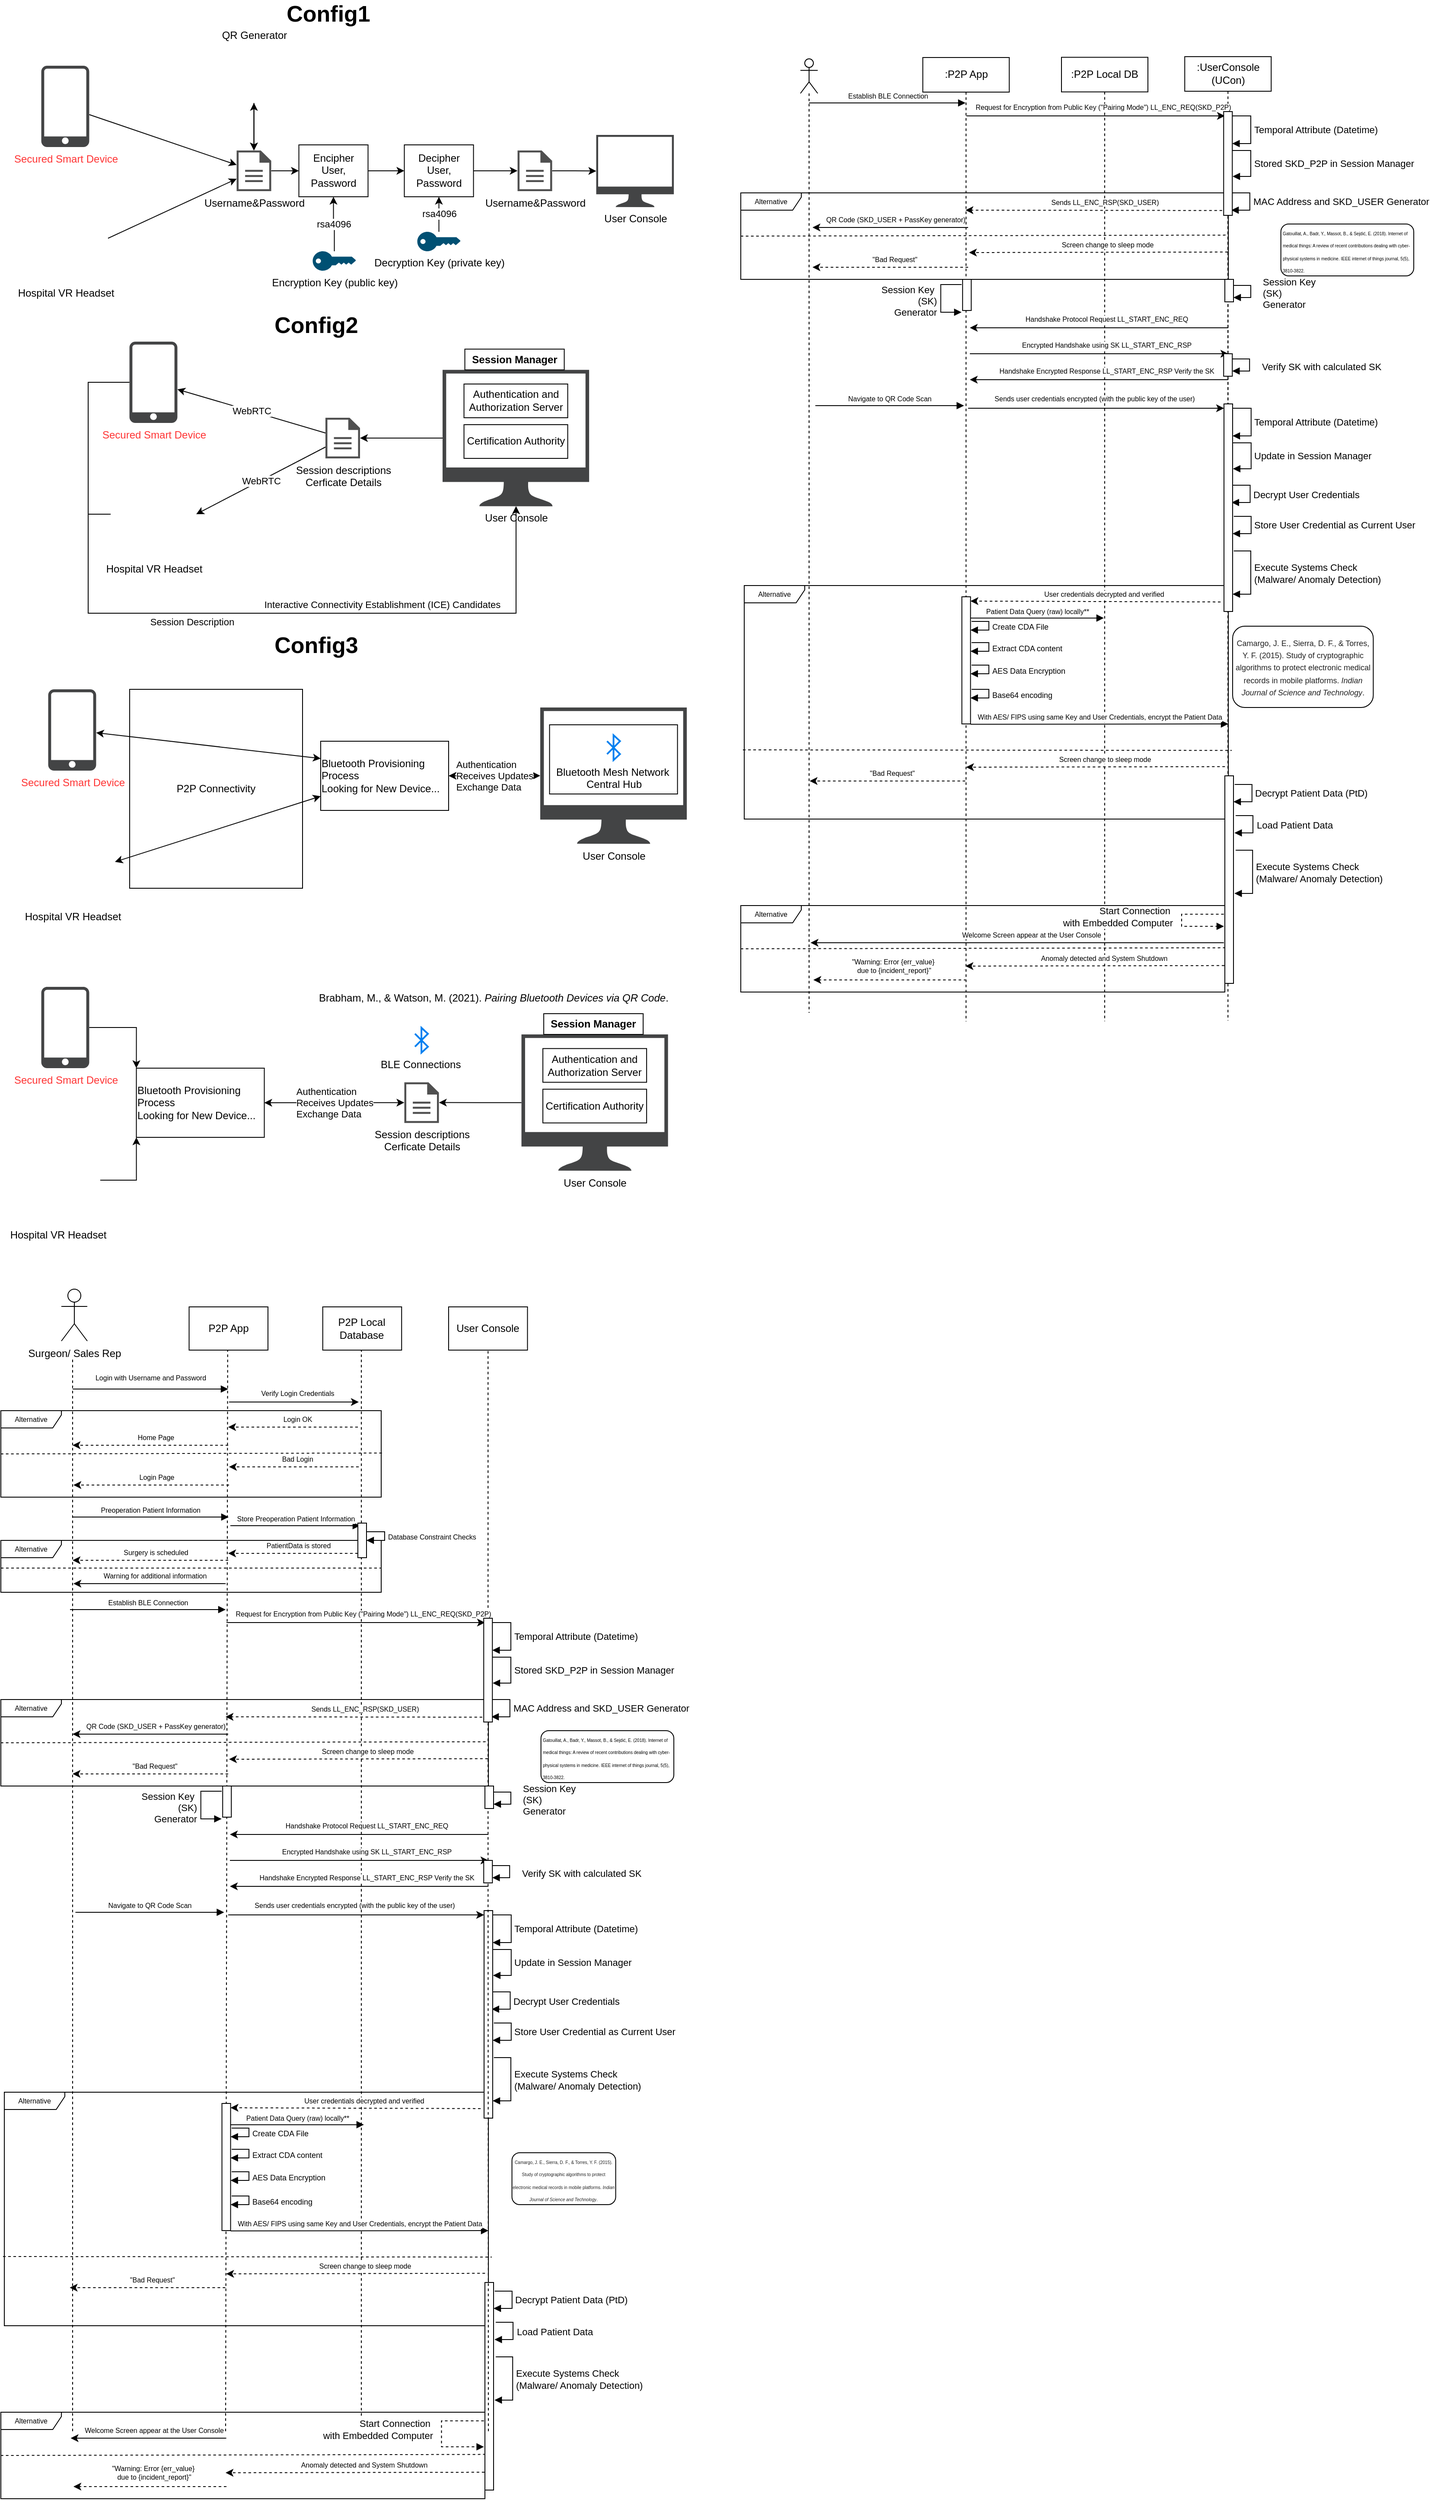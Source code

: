 <mxfile version="24.6.5" type="github">
  <diagram name="Page-1" id="-8-UsMF40BnLmy5UXp28">
    <mxGraphModel dx="1434" dy="1872" grid="1" gridSize="10" guides="1" tooltips="1" connect="1" arrows="1" fold="1" page="1" pageScale="1" pageWidth="850" pageHeight="1100" math="0" shadow="0">
      <root>
        <mxCell id="0" />
        <mxCell id="1" parent="0" />
        <mxCell id="CLAilMY9-8xePyPKnuaK-56" value="" style="shape=umlLifeline;perimeter=lifelinePerimeter;whiteSpace=wrap;html=1;container=1;dropTarget=0;collapsible=0;recursiveResize=0;outlineConnect=0;portConstraint=eastwest;newEdgeStyle={&quot;curved&quot;:0,&quot;rounded&quot;:0};participant=umlActor;" parent="1" vertex="1">
          <mxGeometry x="955" y="-1033" width="20" height="1103" as="geometry" />
        </mxCell>
        <mxCell id="CLAilMY9-8xePyPKnuaK-57" value=":P2P App" style="shape=umlLifeline;perimeter=lifelinePerimeter;whiteSpace=wrap;html=1;container=1;dropTarget=0;collapsible=0;recursiveResize=0;outlineConnect=0;portConstraint=eastwest;newEdgeStyle={&quot;curved&quot;:0,&quot;rounded&quot;:0};" parent="1" vertex="1">
          <mxGeometry x="1096.6" y="-1034.51" width="100" height="1114.51" as="geometry" />
        </mxCell>
        <mxCell id="CLAilMY9-8xePyPKnuaK-58" value=":UserConsole (UCon)" style="shape=umlLifeline;perimeter=lifelinePerimeter;whiteSpace=wrap;html=1;container=1;dropTarget=0;collapsible=0;recursiveResize=0;outlineConnect=0;portConstraint=eastwest;newEdgeStyle={&quot;curved&quot;:0,&quot;rounded&quot;:0};" parent="1" vertex="1">
          <mxGeometry x="1399.62" y="-1035.51" width="100" height="1114.51" as="geometry" />
        </mxCell>
        <mxCell id="CLAilMY9-8xePyPKnuaK-59" value=":P2P Local DB" style="shape=umlLifeline;perimeter=lifelinePerimeter;whiteSpace=wrap;html=1;container=1;dropTarget=0;collapsible=0;recursiveResize=0;outlineConnect=0;portConstraint=eastwest;newEdgeStyle={&quot;curved&quot;:0,&quot;rounded&quot;:0};" parent="1" vertex="1">
          <mxGeometry x="1257" y="-1034.75" width="100" height="1114.51" as="geometry" />
        </mxCell>
        <mxCell id="IZquiQLbJF_Cb5NeXCbJ-1" value="P2P Connectivity" style="rounded=0;whiteSpace=wrap;html=1;align=center;" parent="1" vertex="1">
          <mxGeometry x="179" y="-304" width="200" height="230" as="geometry" />
        </mxCell>
        <mxCell id="IZquiQLbJF_Cb5NeXCbJ-2" value="" style="rounded=0;whiteSpace=wrap;html=1;" parent="1" vertex="1">
          <mxGeometry x="664.78" y="-263" width="148" height="80" as="geometry" />
        </mxCell>
        <mxCell id="IZquiQLbJF_Cb5NeXCbJ-3" value="&lt;font color=&quot;#ff3333&quot;&gt;Secured Smart Device&lt;/font&gt;" style="sketch=0;pointerEvents=1;shadow=0;dashed=0;html=1;strokeColor=none;fillColor=#434445;aspect=fixed;labelPosition=center;verticalLabelPosition=bottom;verticalAlign=top;align=center;outlineConnect=0;shape=mxgraph.vvd.phone;" parent="1" vertex="1">
          <mxGeometry x="76.77" y="-1025" width="55.46" height="94" as="geometry" />
        </mxCell>
        <mxCell id="IZquiQLbJF_Cb5NeXCbJ-4" value="" style="endArrow=classic;html=1;rounded=0;" parent="1" source="IZquiQLbJF_Cb5NeXCbJ-3" target="IZquiQLbJF_Cb5NeXCbJ-17" edge="1">
          <mxGeometry width="50" height="50" relative="1" as="geometry">
            <mxPoint x="672.77" y="-1155" as="sourcePoint" />
            <mxPoint x="193.77" y="-978" as="targetPoint" />
          </mxGeometry>
        </mxCell>
        <mxCell id="IZquiQLbJF_Cb5NeXCbJ-5" style="edgeStyle=orthogonalEdgeStyle;rounded=0;orthogonalLoop=1;jettySize=auto;html=1;exitX=1;exitY=0.5;exitDx=0;exitDy=0;entryX=0;entryY=0.5;entryDx=0;entryDy=0;" parent="1" source="IZquiQLbJF_Cb5NeXCbJ-6" target="IZquiQLbJF_Cb5NeXCbJ-10" edge="1">
          <mxGeometry relative="1" as="geometry" />
        </mxCell>
        <mxCell id="IZquiQLbJF_Cb5NeXCbJ-6" value="Encipher User, Password" style="rounded=0;whiteSpace=wrap;html=1;" parent="1" vertex="1">
          <mxGeometry x="374.77" y="-933.51" width="80" height="60" as="geometry" />
        </mxCell>
        <mxCell id="IZquiQLbJF_Cb5NeXCbJ-7" value="rsa4096" style="edgeStyle=orthogonalEdgeStyle;rounded=0;orthogonalLoop=1;jettySize=auto;html=1;entryX=0.5;entryY=1;entryDx=0;entryDy=0;" parent="1" source="IZquiQLbJF_Cb5NeXCbJ-8" target="IZquiQLbJF_Cb5NeXCbJ-6" edge="1">
          <mxGeometry relative="1" as="geometry" />
        </mxCell>
        <mxCell id="IZquiQLbJF_Cb5NeXCbJ-8" value="Encryption Key (public key)" style="points=[[0,0.5,0],[0.24,0,0],[0.5,0.28,0],[0.995,0.475,0],[0.5,0.72,0],[0.24,1,0]];verticalLabelPosition=bottom;sketch=0;html=1;verticalAlign=top;aspect=fixed;align=center;pointerEvents=1;shape=mxgraph.cisco19.key;fillColor=#005073;strokeColor=none;" parent="1" vertex="1">
          <mxGeometry x="390.77" y="-810.51" width="50" height="22.5" as="geometry" />
        </mxCell>
        <mxCell id="IZquiQLbJF_Cb5NeXCbJ-9" style="edgeStyle=orthogonalEdgeStyle;rounded=0;orthogonalLoop=1;jettySize=auto;html=1;exitX=1;exitY=0.5;exitDx=0;exitDy=0;" parent="1" source="IZquiQLbJF_Cb5NeXCbJ-10" target="IZquiQLbJF_Cb5NeXCbJ-14" edge="1">
          <mxGeometry relative="1" as="geometry">
            <mxPoint x="729.77" y="-903.51" as="targetPoint" />
          </mxGeometry>
        </mxCell>
        <mxCell id="IZquiQLbJF_Cb5NeXCbJ-10" value="Decipher User, Password" style="rounded=0;whiteSpace=wrap;html=1;" parent="1" vertex="1">
          <mxGeometry x="496.77" y="-933.51" width="80" height="60" as="geometry" />
        </mxCell>
        <mxCell id="IZquiQLbJF_Cb5NeXCbJ-11" value="rsa4096" style="edgeStyle=orthogonalEdgeStyle;rounded=0;orthogonalLoop=1;jettySize=auto;html=1;entryX=0.5;entryY=1;entryDx=0;entryDy=0;" parent="1" source="IZquiQLbJF_Cb5NeXCbJ-12" target="IZquiQLbJF_Cb5NeXCbJ-10" edge="1">
          <mxGeometry relative="1" as="geometry" />
        </mxCell>
        <mxCell id="IZquiQLbJF_Cb5NeXCbJ-12" value="Decryption Key (private key)" style="points=[[0,0.5,0],[0.24,0,0],[0.5,0.28,0],[0.995,0.475,0],[0.5,0.72,0],[0.24,1,0]];verticalLabelPosition=bottom;sketch=0;html=1;verticalAlign=top;aspect=fixed;align=center;pointerEvents=1;shape=mxgraph.cisco19.key;fillColor=#005073;strokeColor=none;" parent="1" vertex="1">
          <mxGeometry x="511.77" y="-833.01" width="50" height="22.5" as="geometry" />
        </mxCell>
        <mxCell id="IZquiQLbJF_Cb5NeXCbJ-13" style="edgeStyle=orthogonalEdgeStyle;rounded=0;orthogonalLoop=1;jettySize=auto;html=1;" parent="1" source="IZquiQLbJF_Cb5NeXCbJ-14" target="IZquiQLbJF_Cb5NeXCbJ-18" edge="1">
          <mxGeometry relative="1" as="geometry" />
        </mxCell>
        <mxCell id="IZquiQLbJF_Cb5NeXCbJ-14" value="Username&amp;amp;Password" style="sketch=0;pointerEvents=1;shadow=0;dashed=0;html=1;strokeColor=none;fillColor=#505050;labelPosition=center;verticalLabelPosition=bottom;verticalAlign=top;outlineConnect=0;align=center;shape=mxgraph.office.concepts.document;" parent="1" vertex="1">
          <mxGeometry x="627.77" y="-927.01" width="40" height="47" as="geometry" />
        </mxCell>
        <mxCell id="IZquiQLbJF_Cb5NeXCbJ-15" style="edgeStyle=orthogonalEdgeStyle;rounded=0;orthogonalLoop=1;jettySize=auto;html=1;entryX=0;entryY=0.5;entryDx=0;entryDy=0;" parent="1" source="IZquiQLbJF_Cb5NeXCbJ-17" target="IZquiQLbJF_Cb5NeXCbJ-6" edge="1">
          <mxGeometry relative="1" as="geometry" />
        </mxCell>
        <mxCell id="IZquiQLbJF_Cb5NeXCbJ-16" style="edgeStyle=orthogonalEdgeStyle;rounded=0;orthogonalLoop=1;jettySize=auto;html=1;startArrow=classic;startFill=1;" parent="1" source="IZquiQLbJF_Cb5NeXCbJ-17" target="IZquiQLbJF_Cb5NeXCbJ-22" edge="1">
          <mxGeometry relative="1" as="geometry" />
        </mxCell>
        <mxCell id="IZquiQLbJF_Cb5NeXCbJ-17" value="Username&amp;amp;Password" style="sketch=0;pointerEvents=1;shadow=0;dashed=0;html=1;strokeColor=none;fillColor=#505050;labelPosition=center;verticalLabelPosition=bottom;verticalAlign=top;outlineConnect=0;align=center;shape=mxgraph.office.concepts.document;" parent="1" vertex="1">
          <mxGeometry x="302.77" y="-927.01" width="40" height="47" as="geometry" />
        </mxCell>
        <mxCell id="IZquiQLbJF_Cb5NeXCbJ-18" value="User Console" style="sketch=0;pointerEvents=1;shadow=0;dashed=0;html=1;strokeColor=none;fillColor=#434445;aspect=fixed;labelPosition=center;verticalLabelPosition=bottom;verticalAlign=top;align=center;outlineConnect=0;shape=mxgraph.vvd.monitor;" parent="1" vertex="1">
          <mxGeometry x="718.77" y="-945" width="89.78" height="83.49" as="geometry" />
        </mxCell>
        <mxCell id="IZquiQLbJF_Cb5NeXCbJ-19" value="Hospital VR Headset" style="shape=image;html=1;verticalAlign=top;verticalLabelPosition=bottom;labelBackgroundColor=#ffffff;imageAspect=0;aspect=fixed;image=https://cdn2.iconfinder.com/data/icons/business-and-education-1/512/142_VR_googles_headset_reality_virtual_technology_smart-128.png" parent="1" vertex="1">
          <mxGeometry x="55.0" y="-875" width="99" height="99" as="geometry" />
        </mxCell>
        <mxCell id="IZquiQLbJF_Cb5NeXCbJ-20" value="" style="endArrow=classic;html=1;rounded=0;exitX=1;exitY=0.5;exitDx=0;exitDy=0;" parent="1" source="IZquiQLbJF_Cb5NeXCbJ-19" target="IZquiQLbJF_Cb5NeXCbJ-17" edge="1">
          <mxGeometry width="50" height="50" relative="1" as="geometry">
            <mxPoint x="662.77" y="-1065" as="sourcePoint" />
            <mxPoint x="712.77" y="-1115" as="targetPoint" />
          </mxGeometry>
        </mxCell>
        <mxCell id="IZquiQLbJF_Cb5NeXCbJ-21" value="" style="edgeStyle=orthogonalEdgeStyle;rounded=0;orthogonalLoop=1;jettySize=auto;html=1;" parent="1" source="IZquiQLbJF_Cb5NeXCbJ-22" target="IZquiQLbJF_Cb5NeXCbJ-17" edge="1">
          <mxGeometry relative="1" as="geometry" />
        </mxCell>
        <mxCell id="IZquiQLbJF_Cb5NeXCbJ-22" value="QR Generator" style="shape=image;html=1;verticalAlign=bottom;verticalLabelPosition=top;labelBackgroundColor=#ffffff;imageAspect=0;aspect=fixed;image=https://cdn1.iconfinder.com/data/icons/iconoir-vol-3/24/qr-code-128.png;labelPosition=center;align=center;" parent="1" vertex="1">
          <mxGeometry x="288.27" y="-1051" width="69" height="69" as="geometry" />
        </mxCell>
        <mxCell id="IZquiQLbJF_Cb5NeXCbJ-23" value="&lt;font color=&quot;#ff3333&quot;&gt;Secured Smart Device&lt;/font&gt;" style="sketch=0;pointerEvents=1;shadow=0;dashed=0;html=1;strokeColor=none;fillColor=#434445;aspect=fixed;labelPosition=center;verticalLabelPosition=bottom;verticalAlign=top;align=center;outlineConnect=0;shape=mxgraph.vvd.phone;" parent="1" vertex="1">
          <mxGeometry x="178.77" y="-706" width="55.46" height="94" as="geometry" />
        </mxCell>
        <mxCell id="IZquiQLbJF_Cb5NeXCbJ-24" style="edgeStyle=orthogonalEdgeStyle;rounded=0;orthogonalLoop=1;jettySize=auto;html=1;" parent="1" source="IZquiQLbJF_Cb5NeXCbJ-25" target="IZquiQLbJF_Cb5NeXCbJ-31" edge="1">
          <mxGeometry relative="1" as="geometry" />
        </mxCell>
        <mxCell id="IZquiQLbJF_Cb5NeXCbJ-25" value="User Console" style="sketch=0;pointerEvents=1;shadow=0;dashed=0;html=1;strokeColor=none;fillColor=#434445;aspect=fixed;labelPosition=center;verticalLabelPosition=bottom;verticalAlign=top;align=center;outlineConnect=0;shape=mxgraph.vvd.monitor;" parent="1" vertex="1">
          <mxGeometry x="541" y="-673.34" width="169.55" height="157.67" as="geometry" />
        </mxCell>
        <mxCell id="IZquiQLbJF_Cb5NeXCbJ-26" value="Interactive Connectivity Establishment (ICE) Candidates" style="edgeStyle=orthogonalEdgeStyle;rounded=0;orthogonalLoop=1;jettySize=auto;html=1;" parent="1" source="IZquiQLbJF_Cb5NeXCbJ-27" target="IZquiQLbJF_Cb5NeXCbJ-25" edge="1">
          <mxGeometry x="0.266" y="10" relative="1" as="geometry">
            <Array as="points">
              <mxPoint x="131" y="-506" />
              <mxPoint x="131" y="-392" />
              <mxPoint x="626" y="-392" />
            </Array>
            <mxPoint as="offset" />
          </mxGeometry>
        </mxCell>
        <mxCell id="IZquiQLbJF_Cb5NeXCbJ-27" value="Hospital VR Headset" style="shape=image;html=1;verticalAlign=top;verticalLabelPosition=bottom;labelBackgroundColor=#ffffff;imageAspect=0;aspect=fixed;image=https://cdn2.iconfinder.com/data/icons/business-and-education-1/512/142_VR_googles_headset_reality_virtual_technology_smart-128.png" parent="1" vertex="1">
          <mxGeometry x="157" y="-556" width="99" height="99" as="geometry" />
        </mxCell>
        <mxCell id="IZquiQLbJF_Cb5NeXCbJ-28" value="&lt;b&gt;Session Manager&lt;/b&gt;" style="rounded=0;whiteSpace=wrap;html=1;" parent="1" vertex="1">
          <mxGeometry x="566.78" y="-697.34" width="115" height="24" as="geometry" />
        </mxCell>
        <mxCell id="IZquiQLbJF_Cb5NeXCbJ-29" value="Authentication and Authorization Server" style="rounded=0;whiteSpace=wrap;html=1;" parent="1" vertex="1">
          <mxGeometry x="565.78" y="-657.01" width="120" height="39" as="geometry" />
        </mxCell>
        <mxCell id="IZquiQLbJF_Cb5NeXCbJ-30" value="Certification Authority" style="rounded=0;whiteSpace=wrap;html=1;" parent="1" vertex="1">
          <mxGeometry x="565.78" y="-610.01" width="120" height="39" as="geometry" />
        </mxCell>
        <mxCell id="IZquiQLbJF_Cb5NeXCbJ-31" value="Session descriptions&lt;br&gt;Cerficate Details" style="sketch=0;pointerEvents=1;shadow=0;dashed=0;html=1;strokeColor=none;fillColor=#505050;labelPosition=center;verticalLabelPosition=bottom;verticalAlign=top;outlineConnect=0;align=center;shape=mxgraph.office.concepts.document;" parent="1" vertex="1">
          <mxGeometry x="405.5" y="-618.01" width="40" height="47" as="geometry" />
        </mxCell>
        <mxCell id="IZquiQLbJF_Cb5NeXCbJ-32" value="WebRTC" style="endArrow=classic;html=1;rounded=0;" parent="1" source="IZquiQLbJF_Cb5NeXCbJ-31" target="IZquiQLbJF_Cb5NeXCbJ-23" edge="1">
          <mxGeometry width="50" height="50" relative="1" as="geometry">
            <mxPoint x="651" y="-752" as="sourcePoint" />
            <mxPoint x="701" y="-802" as="targetPoint" />
          </mxGeometry>
        </mxCell>
        <mxCell id="IZquiQLbJF_Cb5NeXCbJ-33" value="WebRTC" style="endArrow=classic;html=1;rounded=0;entryX=1;entryY=0.5;entryDx=0;entryDy=0;" parent="1" source="IZquiQLbJF_Cb5NeXCbJ-31" target="IZquiQLbJF_Cb5NeXCbJ-27" edge="1">
          <mxGeometry width="50" height="50" relative="1" as="geometry">
            <mxPoint x="651" y="-752" as="sourcePoint" />
            <mxPoint x="701" y="-802" as="targetPoint" />
          </mxGeometry>
        </mxCell>
        <mxCell id="IZquiQLbJF_Cb5NeXCbJ-34" value="Session Description" style="edgeStyle=orthogonalEdgeStyle;rounded=0;orthogonalLoop=1;jettySize=auto;html=1;" parent="1" source="IZquiQLbJF_Cb5NeXCbJ-23" target="IZquiQLbJF_Cb5NeXCbJ-25" edge="1">
          <mxGeometry x="-0.069" y="-10" relative="1" as="geometry">
            <Array as="points">
              <mxPoint x="131" y="-659" />
              <mxPoint x="131" y="-392" />
              <mxPoint x="626" y="-392" />
            </Array>
            <mxPoint as="offset" />
          </mxGeometry>
        </mxCell>
        <mxCell id="IZquiQLbJF_Cb5NeXCbJ-35" value="&lt;font color=&quot;#ff3333&quot;&gt;Secured Smart Device&lt;/font&gt;" style="sketch=0;pointerEvents=1;shadow=0;dashed=0;html=1;strokeColor=none;fillColor=#434445;aspect=fixed;labelPosition=center;verticalLabelPosition=bottom;verticalAlign=top;align=center;outlineConnect=0;shape=mxgraph.vvd.phone;" parent="1" vertex="1">
          <mxGeometry x="84.77" y="-304" width="55.46" height="94" as="geometry" />
        </mxCell>
        <mxCell id="IZquiQLbJF_Cb5NeXCbJ-36" value="User Console" style="sketch=0;pointerEvents=1;shadow=0;dashed=0;html=1;strokeColor=none;fillColor=#434445;aspect=fixed;labelPosition=center;verticalLabelPosition=bottom;verticalAlign=top;align=center;outlineConnect=0;shape=mxgraph.vvd.monitor;" parent="1" vertex="1">
          <mxGeometry x="654" y="-283.0" width="169.55" height="157.67" as="geometry" />
        </mxCell>
        <mxCell id="IZquiQLbJF_Cb5NeXCbJ-37" value="Hospital VR Headset" style="shape=image;html=1;verticalAlign=top;verticalLabelPosition=bottom;labelBackgroundColor=#ffffff;imageAspect=0;aspect=fixed;image=https://cdn2.iconfinder.com/data/icons/business-and-education-1/512/142_VR_googles_headset_reality_virtual_technology_smart-128.png" parent="1" vertex="1">
          <mxGeometry x="63.0" y="-154" width="99" height="99" as="geometry" />
        </mxCell>
        <mxCell id="IZquiQLbJF_Cb5NeXCbJ-38" value="Bluetooth Mesh Network&amp;nbsp;&lt;br&gt;Central Hub" style="html=1;verticalLabelPosition=bottom;align=center;labelBackgroundColor=#ffffff;verticalAlign=top;strokeWidth=2;strokeColor=#0080F0;shadow=0;dashed=0;shape=mxgraph.ios7.icons.bluetooth;pointerEvents=1" parent="1" vertex="1">
          <mxGeometry x="731.28" y="-251" width="15" height="28.8" as="geometry" />
        </mxCell>
        <mxCell id="IZquiQLbJF_Cb5NeXCbJ-39" value="&lt;div style=&quot;text-align: left;&quot;&gt;Authentication&lt;/div&gt;&lt;div style=&quot;text-align: left;&quot;&gt;Receives Updates&lt;/div&gt;&lt;div style=&quot;text-align: left;&quot;&gt;Exchange Data&lt;/div&gt;" style="endArrow=classic;startArrow=classic;html=1;rounded=0;exitX=1;exitY=0.5;exitDx=0;exitDy=0;" parent="1" source="IZquiQLbJF_Cb5NeXCbJ-41" target="IZquiQLbJF_Cb5NeXCbJ-36" edge="1">
          <mxGeometry width="50" height="50" relative="1" as="geometry">
            <mxPoint x="529" y="-324" as="sourcePoint" />
            <mxPoint x="249" y="-314" as="targetPoint" />
          </mxGeometry>
        </mxCell>
        <mxCell id="IZquiQLbJF_Cb5NeXCbJ-40" value="" style="endArrow=classic;startArrow=classic;html=1;rounded=0;exitX=1;exitY=0.5;exitDx=0;exitDy=0;" parent="1" source="IZquiQLbJF_Cb5NeXCbJ-37" target="IZquiQLbJF_Cb5NeXCbJ-41" edge="1">
          <mxGeometry width="50" height="50" relative="1" as="geometry">
            <mxPoint x="529" y="-324" as="sourcePoint" />
            <mxPoint x="209" y="-4" as="targetPoint" />
          </mxGeometry>
        </mxCell>
        <mxCell id="IZquiQLbJF_Cb5NeXCbJ-41" value="&lt;div style=&quot;text-align: left;&quot;&gt;&lt;span style=&quot;background-color: initial;&quot;&gt;Bluetooth Provisioning Process&lt;/span&gt;&lt;/div&gt;&lt;div style=&quot;text-align: left;&quot;&gt;&lt;span style=&quot;background-color: initial;&quot;&gt;Looking for New Device...&lt;/span&gt;&lt;/div&gt;" style="rounded=0;whiteSpace=wrap;html=1;" parent="1" vertex="1">
          <mxGeometry x="400" y="-244" width="148" height="80" as="geometry" />
        </mxCell>
        <mxCell id="IZquiQLbJF_Cb5NeXCbJ-42" value="" style="endArrow=classic;startArrow=classic;html=1;rounded=0;entryX=0;entryY=0.25;entryDx=0;entryDy=0;" parent="1" source="IZquiQLbJF_Cb5NeXCbJ-35" target="IZquiQLbJF_Cb5NeXCbJ-41" edge="1">
          <mxGeometry width="50" height="50" relative="1" as="geometry">
            <mxPoint x="529" y="-224" as="sourcePoint" />
            <mxPoint x="579" y="-274" as="targetPoint" />
          </mxGeometry>
        </mxCell>
        <mxCell id="IZquiQLbJF_Cb5NeXCbJ-43" value="&lt;b&gt;&lt;font style=&quot;font-size: 26px;&quot;&gt;Config1&lt;/font&gt;&lt;/b&gt;" style="text;html=1;align=center;verticalAlign=middle;whiteSpace=wrap;rounded=0;" parent="1" vertex="1">
          <mxGeometry x="379" y="-1100" width="60" height="30" as="geometry" />
        </mxCell>
        <mxCell id="IZquiQLbJF_Cb5NeXCbJ-44" value="&lt;b&gt;&lt;font style=&quot;font-size: 26px;&quot;&gt;Config2&lt;br&gt;&lt;/font&gt;&lt;/b&gt;" style="text;html=1;align=center;verticalAlign=middle;whiteSpace=wrap;rounded=0;" parent="1" vertex="1">
          <mxGeometry x="365" y="-740" width="60" height="30" as="geometry" />
        </mxCell>
        <mxCell id="IZquiQLbJF_Cb5NeXCbJ-45" value="&lt;b&gt;&lt;font style=&quot;font-size: 26px;&quot;&gt;Config3&lt;/font&gt;&lt;/b&gt;" style="text;html=1;align=center;verticalAlign=middle;whiteSpace=wrap;rounded=0;" parent="1" vertex="1">
          <mxGeometry x="365" y="-370" width="60" height="30" as="geometry" />
        </mxCell>
        <mxCell id="P_BeWsQ6fjZ5_wVY0nXs-1" style="edgeStyle=orthogonalEdgeStyle;rounded=0;orthogonalLoop=1;jettySize=auto;html=1;" parent="1" source="P_BeWsQ6fjZ5_wVY0nXs-2" target="P_BeWsQ6fjZ5_wVY0nXs-6" edge="1">
          <mxGeometry relative="1" as="geometry" />
        </mxCell>
        <mxCell id="P_BeWsQ6fjZ5_wVY0nXs-2" value="User Console" style="sketch=0;pointerEvents=1;shadow=0;dashed=0;html=1;strokeColor=none;fillColor=#434445;aspect=fixed;labelPosition=center;verticalLabelPosition=bottom;verticalAlign=top;align=center;outlineConnect=0;shape=mxgraph.vvd.monitor;" parent="1" vertex="1">
          <mxGeometry x="632.27" y="95.0" width="169.55" height="157.67" as="geometry" />
        </mxCell>
        <mxCell id="P_BeWsQ6fjZ5_wVY0nXs-3" value="&lt;b&gt;Session Manager&lt;/b&gt;" style="rounded=0;whiteSpace=wrap;html=1;" parent="1" vertex="1">
          <mxGeometry x="658.05" y="71.0" width="115" height="24" as="geometry" />
        </mxCell>
        <mxCell id="P_BeWsQ6fjZ5_wVY0nXs-4" value="Authentication and Authorization Server" style="rounded=0;whiteSpace=wrap;html=1;" parent="1" vertex="1">
          <mxGeometry x="657.05" y="111.33" width="120" height="39" as="geometry" />
        </mxCell>
        <mxCell id="P_BeWsQ6fjZ5_wVY0nXs-5" value="Certification Authority" style="rounded=0;whiteSpace=wrap;html=1;" parent="1" vertex="1">
          <mxGeometry x="657.05" y="158.33" width="120" height="39" as="geometry" />
        </mxCell>
        <mxCell id="P_BeWsQ6fjZ5_wVY0nXs-6" value="Session descriptions&lt;br&gt;Cerficate Details" style="sketch=0;pointerEvents=1;shadow=0;dashed=0;html=1;strokeColor=none;fillColor=#505050;labelPosition=center;verticalLabelPosition=bottom;verticalAlign=top;outlineConnect=0;align=center;shape=mxgraph.office.concepts.document;" parent="1" vertex="1">
          <mxGeometry x="496.77" y="150.33" width="40" height="47" as="geometry" />
        </mxCell>
        <mxCell id="P_BeWsQ6fjZ5_wVY0nXs-12" style="edgeStyle=orthogonalEdgeStyle;rounded=0;orthogonalLoop=1;jettySize=auto;html=1;entryX=0;entryY=0;entryDx=0;entryDy=0;" parent="1" source="P_BeWsQ6fjZ5_wVY0nXs-7" target="P_BeWsQ6fjZ5_wVY0nXs-11" edge="1">
          <mxGeometry relative="1" as="geometry" />
        </mxCell>
        <mxCell id="P_BeWsQ6fjZ5_wVY0nXs-7" value="&lt;font color=&quot;#ff3333&quot;&gt;Secured Smart Device&lt;/font&gt;" style="sketch=0;pointerEvents=1;shadow=0;dashed=0;html=1;strokeColor=none;fillColor=#434445;aspect=fixed;labelPosition=center;verticalLabelPosition=bottom;verticalAlign=top;align=center;outlineConnect=0;shape=mxgraph.vvd.phone;" parent="1" vertex="1">
          <mxGeometry x="76.77" y="40" width="55.46" height="94" as="geometry" />
        </mxCell>
        <mxCell id="P_BeWsQ6fjZ5_wVY0nXs-13" style="edgeStyle=orthogonalEdgeStyle;rounded=0;orthogonalLoop=1;jettySize=auto;html=1;entryX=0;entryY=1;entryDx=0;entryDy=0;" parent="1" source="P_BeWsQ6fjZ5_wVY0nXs-8" target="P_BeWsQ6fjZ5_wVY0nXs-11" edge="1">
          <mxGeometry relative="1" as="geometry" />
        </mxCell>
        <mxCell id="P_BeWsQ6fjZ5_wVY0nXs-8" value="Hospital VR Headset" style="shape=image;html=1;verticalAlign=top;verticalLabelPosition=bottom;labelBackgroundColor=#ffffff;imageAspect=0;aspect=fixed;image=https://cdn2.iconfinder.com/data/icons/business-and-education-1/512/142_VR_googles_headset_reality_virtual_technology_smart-128.png" parent="1" vertex="1">
          <mxGeometry x="46.0" y="214" width="99" height="99" as="geometry" />
        </mxCell>
        <mxCell id="P_BeWsQ6fjZ5_wVY0nXs-9" value="BLE Connections&amp;nbsp;" style="html=1;verticalLabelPosition=bottom;align=center;labelBackgroundColor=#ffffff;verticalAlign=top;strokeWidth=2;strokeColor=#0080F0;shadow=0;dashed=0;shape=mxgraph.ios7.icons.bluetooth;pointerEvents=1" parent="1" vertex="1">
          <mxGeometry x="509.05" y="87.33" width="15" height="28.8" as="geometry" />
        </mxCell>
        <mxCell id="P_BeWsQ6fjZ5_wVY0nXs-10" value="&lt;div style=&quot;text-align: left;&quot;&gt;Authentication&lt;/div&gt;&lt;div style=&quot;text-align: left;&quot;&gt;Receives Updates&lt;/div&gt;&lt;div style=&quot;text-align: left;&quot;&gt;Exchange Data&lt;/div&gt;" style="endArrow=classic;startArrow=classic;html=1;rounded=0;exitX=1;exitY=0.5;exitDx=0;exitDy=0;" parent="1" source="P_BeWsQ6fjZ5_wVY0nXs-11" target="P_BeWsQ6fjZ5_wVY0nXs-6" edge="1">
          <mxGeometry width="50" height="50" relative="1" as="geometry">
            <mxPoint x="315.77" y="54" as="sourcePoint" />
            <mxPoint x="440.77" y="174" as="targetPoint" />
          </mxGeometry>
        </mxCell>
        <mxCell id="P_BeWsQ6fjZ5_wVY0nXs-11" value="&lt;div style=&quot;text-align: left;&quot;&gt;&lt;span style=&quot;background-color: initial;&quot;&gt;Bluetooth Provisioning Process&lt;/span&gt;&lt;/div&gt;&lt;div style=&quot;text-align: left;&quot;&gt;&lt;span style=&quot;background-color: initial;&quot;&gt;Looking for New Device...&lt;/span&gt;&lt;/div&gt;" style="rounded=0;whiteSpace=wrap;html=1;" parent="1" vertex="1">
          <mxGeometry x="186.77" y="134" width="148" height="80" as="geometry" />
        </mxCell>
        <mxCell id="P_BeWsQ6fjZ5_wVY0nXs-14" value="&lt;div style=&quot;line-height: 2; margin-left: 2em; text-indent:-2em;&quot; class=&quot;csl-bib-body&quot;&gt;&lt;br/&gt;  &lt;div class=&quot;csl-entry&quot;&gt;Brabham, M., &amp;amp; Watson, M. (2021). &lt;i&gt;Pairing Bluetooth Devices via QR Code&lt;/i&gt;.&lt;/div&gt;&lt;br/&gt;  &lt;span title=&quot;url_ver=Z39.88-2004&amp;amp;ctx_ver=Z39.88-2004&amp;amp;rfr_id=info%3Asid%2Fzotero.org%3A2&amp;amp;rft_val_fmt=info%3Aofi%2Ffmt%3Akev%3Amtx%3Ajournal&amp;amp;rft.genre=article&amp;amp;rft.atitle=Pairing%20Bluetooth%20Devices%20via%20QR%20Code&amp;amp;rft.aufirst=Martin&amp;amp;rft.aulast=Brabham&amp;amp;rft.au=Martin%20Brabham&amp;amp;rft.au=Myles%20Watson&amp;amp;rft.date=2021&quot; class=&quot;Z3988&quot;&gt;&lt;/span&gt;&lt;/div&gt;" style="text;whiteSpace=wrap;html=1;" parent="1" vertex="1">
          <mxGeometry x="396.38" y="10" width="423.62" height="40" as="geometry" />
        </mxCell>
        <mxCell id="koi5chrBQJxv_vEfxCL6-1" value="Surgeon/ Sales Rep" style="shape=umlActor;verticalLabelPosition=bottom;verticalAlign=top;html=1;outlineConnect=0;" parent="1" vertex="1">
          <mxGeometry x="100" y="389.5" width="30" height="60" as="geometry" />
        </mxCell>
        <mxCell id="koi5chrBQJxv_vEfxCL6-2" value="P2P App" style="rounded=0;whiteSpace=wrap;html=1;" parent="1" vertex="1">
          <mxGeometry x="247.77" y="410" width="91.23" height="50" as="geometry" />
        </mxCell>
        <mxCell id="koi5chrBQJxv_vEfxCL6-3" value="User Console" style="rounded=0;whiteSpace=wrap;html=1;" parent="1" vertex="1">
          <mxGeometry x="548" y="410" width="91.23" height="50" as="geometry" />
        </mxCell>
        <mxCell id="koi5chrBQJxv_vEfxCL6-4" value="" style="endArrow=none;dashed=1;html=1;rounded=0;" parent="1" edge="1">
          <mxGeometry width="50" height="50" relative="1" as="geometry">
            <mxPoint x="113" y="1710" as="sourcePoint" />
            <mxPoint x="113" y="470" as="targetPoint" />
          </mxGeometry>
        </mxCell>
        <mxCell id="koi5chrBQJxv_vEfxCL6-5" value="" style="endArrow=none;dashed=1;html=1;rounded=0;" parent="1" edge="1">
          <mxGeometry width="50" height="50" relative="1" as="geometry">
            <mxPoint x="290" y="1710" as="sourcePoint" />
            <mxPoint x="292.39" y="460" as="targetPoint" />
          </mxGeometry>
        </mxCell>
        <mxCell id="koi5chrBQJxv_vEfxCL6-6" value="" style="endArrow=none;dashed=1;html=1;rounded=0;entryX=0.5;entryY=1;entryDx=0;entryDy=0;" parent="1" source="koi5chrBQJxv_vEfxCL6-30" target="koi5chrBQJxv_vEfxCL6-3" edge="1">
          <mxGeometry width="50" height="50" relative="1" as="geometry">
            <mxPoint x="594" y="990" as="sourcePoint" />
            <mxPoint x="594.12" y="460" as="targetPoint" />
          </mxGeometry>
        </mxCell>
        <mxCell id="koi5chrBQJxv_vEfxCL6-7" value="Login with Username and Password" style="html=1;verticalAlign=bottom;startArrow=none;endArrow=block;startSize=8;curved=0;rounded=0;startFill=0;fontSize=8;" parent="1" edge="1">
          <mxGeometry y="5" relative="1" as="geometry">
            <mxPoint x="113" y="505" as="sourcePoint" />
            <mxPoint x="293" y="505" as="targetPoint" />
            <mxPoint as="offset" />
          </mxGeometry>
        </mxCell>
        <mxCell id="koi5chrBQJxv_vEfxCL6-8" value="P2P Local Database" style="rounded=0;whiteSpace=wrap;html=1;" parent="1" vertex="1">
          <mxGeometry x="402.39" y="410" width="91.23" height="50" as="geometry" />
        </mxCell>
        <mxCell id="koi5chrBQJxv_vEfxCL6-9" value="" style="endArrow=none;dashed=1;html=1;rounded=0;" parent="1" edge="1">
          <mxGeometry width="50" height="50" relative="1" as="geometry">
            <mxPoint x="447" y="1710" as="sourcePoint" />
            <mxPoint x="447.01" y="460" as="targetPoint" />
          </mxGeometry>
        </mxCell>
        <mxCell id="koi5chrBQJxv_vEfxCL6-10" value="Verify Login Credentials" style="endArrow=classic;html=1;rounded=0;fontSize=8;" parent="1" edge="1">
          <mxGeometry x="0.053" y="10" width="50" height="50" relative="1" as="geometry">
            <mxPoint x="294" y="520" as="sourcePoint" />
            <mxPoint x="444" y="520" as="targetPoint" />
            <mxPoint as="offset" />
          </mxGeometry>
        </mxCell>
        <mxCell id="koi5chrBQJxv_vEfxCL6-11" value="Login OK" style="endArrow=classic;html=1;rounded=0;dashed=1;fontSize=8;" parent="1" edge="1">
          <mxGeometry x="-0.067" y="-9" width="50" height="50" relative="1" as="geometry">
            <mxPoint x="443" y="549" as="sourcePoint" />
            <mxPoint x="293" y="549" as="targetPoint" />
            <mxPoint as="offset" />
          </mxGeometry>
        </mxCell>
        <mxCell id="koi5chrBQJxv_vEfxCL6-12" value="Home Page" style="endArrow=classic;html=1;rounded=0;fontSize=8;dashed=1;" parent="1" edge="1">
          <mxGeometry x="-0.067" y="-9" width="50" height="50" relative="1" as="geometry">
            <mxPoint x="293" y="570" as="sourcePoint" />
            <mxPoint x="113" y="570" as="targetPoint" />
            <mxPoint as="offset" />
          </mxGeometry>
        </mxCell>
        <mxCell id="koi5chrBQJxv_vEfxCL6-13" value="Alternative" style="shape=umlFrame;whiteSpace=wrap;html=1;pointerEvents=0;recursiveResize=0;container=1;collapsible=0;width=70;height=20;fontSize=8;" parent="1" vertex="1">
          <mxGeometry x="30" y="530" width="440" height="100" as="geometry" />
        </mxCell>
        <mxCell id="koi5chrBQJxv_vEfxCL6-14" value="" style="endArrow=none;dashed=1;html=1;rounded=0;exitX=-0.005;exitY=0.544;exitDx=0;exitDy=0;exitPerimeter=0;entryX=1.005;entryY=0.49;entryDx=0;entryDy=0;entryPerimeter=0;fontSize=8;" parent="koi5chrBQJxv_vEfxCL6-13" target="koi5chrBQJxv_vEfxCL6-13" edge="1">
          <mxGeometry width="50" height="50" relative="1" as="geometry">
            <mxPoint x="-0.18" y="50" as="sourcePoint" />
            <mxPoint x="424.77" y="50" as="targetPoint" />
          </mxGeometry>
        </mxCell>
        <mxCell id="koi5chrBQJxv_vEfxCL6-15" value="Bad Login&amp;nbsp;" style="endArrow=classic;html=1;rounded=0;dashed=1;fontSize=8;" parent="koi5chrBQJxv_vEfxCL6-13" edge="1">
          <mxGeometry x="-0.067" y="-9" width="50" height="50" relative="1" as="geometry">
            <mxPoint x="414" y="65" as="sourcePoint" />
            <mxPoint x="264" y="65" as="targetPoint" />
            <mxPoint as="offset" />
          </mxGeometry>
        </mxCell>
        <mxCell id="koi5chrBQJxv_vEfxCL6-16" value="Login Page" style="endArrow=classic;html=1;rounded=0;fontSize=8;dashed=1;" parent="koi5chrBQJxv_vEfxCL6-13" edge="1">
          <mxGeometry x="-0.067" y="-9" width="50" height="50" relative="1" as="geometry">
            <mxPoint x="264" y="86" as="sourcePoint" />
            <mxPoint x="84" y="86" as="targetPoint" />
            <mxPoint as="offset" />
          </mxGeometry>
        </mxCell>
        <mxCell id="koi5chrBQJxv_vEfxCL6-17" value="Navigate to QR Code Scan" style="html=1;verticalAlign=bottom;startArrow=none;endArrow=block;startSize=8;curved=0;rounded=0;startFill=0;fontSize=8;" parent="1" edge="1">
          <mxGeometry relative="1" as="geometry">
            <mxPoint x="116.27" y="1110" as="sourcePoint" />
            <mxPoint x="288.27" y="1110" as="targetPoint" />
            <mxPoint as="offset" />
          </mxGeometry>
        </mxCell>
        <mxCell id="koi5chrBQJxv_vEfxCL6-18" value="Sends user credentials encrypted (with the public key of the user)" style="endArrow=classic;html=1;rounded=0;fontSize=8;entryX=0;entryY=0;entryDx=0;entryDy=5;entryPerimeter=0;" parent="1" target="koi5chrBQJxv_vEfxCL6-46" edge="1">
          <mxGeometry x="-0.017" y="11" width="50" height="50" relative="1" as="geometry">
            <mxPoint x="293" y="1113" as="sourcePoint" />
            <mxPoint x="592" y="1113" as="targetPoint" />
            <mxPoint as="offset" />
          </mxGeometry>
        </mxCell>
        <mxCell id="koi5chrBQJxv_vEfxCL6-19" value="Establish BLE Connection" style="html=1;verticalAlign=bottom;startArrow=none;endArrow=block;startSize=8;curved=0;rounded=0;startFill=0;fontSize=8;" parent="1" edge="1">
          <mxGeometry relative="1" as="geometry">
            <mxPoint x="110" y="760" as="sourcePoint" />
            <mxPoint x="290" y="760" as="targetPoint" />
            <mxPoint as="offset" />
          </mxGeometry>
        </mxCell>
        <mxCell id="koi5chrBQJxv_vEfxCL6-20" value="Request for Encryption from Public Key (&quot;Pairing Mode&quot;) LL_ENC_REQ(SKD_P2P)" style="endArrow=classic;html=1;rounded=0;fontSize=8;" parent="1" edge="1">
          <mxGeometry x="0.053" y="10" width="50" height="50" relative="1" as="geometry">
            <mxPoint x="291" y="775" as="sourcePoint" />
            <mxPoint x="590" y="775" as="targetPoint" />
            <mxPoint as="offset" />
          </mxGeometry>
        </mxCell>
        <mxCell id="koi5chrBQJxv_vEfxCL6-21" value="Sends LL_ENC_RSP(SKD_USER)" style="endArrow=classic;html=1;rounded=0;dashed=1;exitX=0.998;exitY=0.204;exitDx=0;exitDy=0;exitPerimeter=0;fontSize=8;" parent="1" source="koi5chrBQJxv_vEfxCL6-22" edge="1">
          <mxGeometry x="-0.067" y="-9" width="50" height="50" relative="1" as="geometry">
            <mxPoint x="567" y="883" as="sourcePoint" />
            <mxPoint x="290" y="884" as="targetPoint" />
            <mxPoint as="offset" />
          </mxGeometry>
        </mxCell>
        <mxCell id="koi5chrBQJxv_vEfxCL6-22" value="Alternative" style="shape=umlFrame;whiteSpace=wrap;html=1;pointerEvents=0;recursiveResize=0;container=1;collapsible=0;width=70;height=20;fontSize=8;" parent="1" vertex="1">
          <mxGeometry x="30" y="864" width="564" height="100" as="geometry" />
        </mxCell>
        <mxCell id="koi5chrBQJxv_vEfxCL6-23" value="" style="endArrow=none;dashed=1;html=1;rounded=0;exitX=-0.005;exitY=0.544;exitDx=0;exitDy=0;exitPerimeter=0;entryX=1;entryY=0.488;entryDx=0;entryDy=0;entryPerimeter=0;fontSize=8;" parent="koi5chrBQJxv_vEfxCL6-22" target="koi5chrBQJxv_vEfxCL6-22" edge="1">
          <mxGeometry width="50" height="50" relative="1" as="geometry">
            <mxPoint x="-0.18" y="50" as="sourcePoint" />
            <mxPoint x="424.77" y="50" as="targetPoint" />
          </mxGeometry>
        </mxCell>
        <mxCell id="koi5chrBQJxv_vEfxCL6-24" value="Screen change to sleep mode" style="endArrow=classic;html=1;rounded=0;dashed=1;exitX=0.999;exitY=0.644;exitDx=0;exitDy=0;exitPerimeter=0;fontSize=8;" parent="koi5chrBQJxv_vEfxCL6-22" edge="1">
          <mxGeometry x="-0.067" y="-9" width="50" height="50" relative="1" as="geometry">
            <mxPoint x="563.436" y="68.4" as="sourcePoint" />
            <mxPoint x="264" y="69" as="targetPoint" />
            <mxPoint as="offset" />
          </mxGeometry>
        </mxCell>
        <mxCell id="koi5chrBQJxv_vEfxCL6-25" value="&quot;Bad Request&quot;&amp;nbsp;" style="endArrow=classic;html=1;rounded=0;fontSize=8;dashed=1;" parent="koi5chrBQJxv_vEfxCL6-22" edge="1">
          <mxGeometry x="-0.067" y="-9" width="50" height="50" relative="1" as="geometry">
            <mxPoint x="263" y="86" as="sourcePoint" />
            <mxPoint x="83" y="86" as="targetPoint" />
            <mxPoint as="offset" />
          </mxGeometry>
        </mxCell>
        <mxCell id="koi5chrBQJxv_vEfxCL6-26" value="QR Code (SKD_USER + PassKey generator)" style="endArrow=classic;html=1;rounded=0;fontSize=8;" parent="koi5chrBQJxv_vEfxCL6-22" edge="1">
          <mxGeometry x="-0.067" y="-9" width="50" height="50" relative="1" as="geometry">
            <mxPoint x="263" y="40" as="sourcePoint" />
            <mxPoint x="83" y="40" as="targetPoint" />
            <mxPoint as="offset" />
          </mxGeometry>
        </mxCell>
        <mxCell id="koi5chrBQJxv_vEfxCL6-27" value="MAC Address and SKD_USER Generator" style="html=1;align=left;spacingLeft=2;endArrow=block;rounded=0;edgeStyle=orthogonalEdgeStyle;curved=0;rounded=0;" parent="1" edge="1">
          <mxGeometry relative="1" as="geometry">
            <mxPoint x="598.88" y="864" as="sourcePoint" />
            <Array as="points">
              <mxPoint x="618.88" y="864" />
              <mxPoint x="618.88" y="884" />
            </Array>
            <mxPoint x="597.5" y="884" as="targetPoint" />
          </mxGeometry>
        </mxCell>
        <mxCell id="koi5chrBQJxv_vEfxCL6-28" value="Temporal Attribute (Datetime)" style="html=1;align=left;spacingLeft=2;endArrow=block;rounded=0;edgeStyle=orthogonalEdgeStyle;curved=0;rounded=0;" parent="1" edge="1">
          <mxGeometry relative="1" as="geometry">
            <mxPoint x="598.69" y="775" as="sourcePoint" />
            <Array as="points">
              <mxPoint x="620" y="775" />
              <mxPoint x="620" y="807" />
            </Array>
            <mxPoint x="598.62" y="807" as="targetPoint" />
          </mxGeometry>
        </mxCell>
        <mxCell id="koi5chrBQJxv_vEfxCL6-29" value="" style="endArrow=none;dashed=1;html=1;rounded=0;entryX=0.5;entryY=1;entryDx=0;entryDy=0;" parent="1" source="koi5chrBQJxv_vEfxCL6-81" target="koi5chrBQJxv_vEfxCL6-30" edge="1">
          <mxGeometry width="50" height="50" relative="1" as="geometry">
            <mxPoint x="594" y="1710" as="sourcePoint" />
            <mxPoint x="594" y="423" as="targetPoint" />
          </mxGeometry>
        </mxCell>
        <mxCell id="koi5chrBQJxv_vEfxCL6-30" value="" style="html=1;points=[[0,0,0,0,5],[0,1,0,0,-5],[1,0,0,0,5],[1,1,0,0,-5]];perimeter=orthogonalPerimeter;outlineConnect=0;targetShapes=umlLifeline;portConstraint=eastwest;newEdgeStyle={&quot;curved&quot;:0,&quot;rounded&quot;:0};" parent="1" vertex="1">
          <mxGeometry x="588.62" y="770" width="10" height="120" as="geometry" />
        </mxCell>
        <mxCell id="koi5chrBQJxv_vEfxCL6-31" value="Stored SKD_P2P in Session Manager" style="html=1;align=left;spacingLeft=2;endArrow=block;rounded=0;edgeStyle=orthogonalEdgeStyle;curved=0;rounded=0;" parent="1" edge="1">
          <mxGeometry relative="1" as="geometry">
            <mxPoint x="598.62" y="815" as="sourcePoint" />
            <Array as="points">
              <mxPoint x="620" y="815" />
              <mxPoint x="620" y="845" />
              <mxPoint x="599" y="845" />
            </Array>
            <mxPoint x="599" y="845" as="targetPoint" />
          </mxGeometry>
        </mxCell>
        <mxCell id="koi5chrBQJxv_vEfxCL6-32" value="User credentials decrypted and verified" style="endArrow=classic;html=1;rounded=0;dashed=1;exitX=-0.4;exitY=0.954;exitDx=0;exitDy=0;exitPerimeter=0;fontSize=8;entryX=1;entryY=0;entryDx=0;entryDy=5;entryPerimeter=0;" parent="1" source="koi5chrBQJxv_vEfxCL6-46" target="koi5chrBQJxv_vEfxCL6-37" edge="1">
          <mxGeometry x="-0.067" y="-9" width="50" height="50" relative="1" as="geometry">
            <mxPoint x="567" y="1337" as="sourcePoint" />
            <mxPoint x="290" y="1338" as="targetPoint" />
            <mxPoint as="offset" />
          </mxGeometry>
        </mxCell>
        <mxCell id="koi5chrBQJxv_vEfxCL6-33" value="Alternative" style="shape=umlFrame;whiteSpace=wrap;html=1;pointerEvents=0;recursiveResize=0;container=1;collapsible=0;width=70;height=20;fontSize=8;" parent="1" vertex="1">
          <mxGeometry x="34" y="1318" width="560" height="270" as="geometry" />
        </mxCell>
        <mxCell id="koi5chrBQJxv_vEfxCL6-34" value="" style="endArrow=none;dashed=1;html=1;rounded=0;exitX=-0.005;exitY=0.544;exitDx=0;exitDy=0;exitPerimeter=0;entryX=1.007;entryY=0.706;entryDx=0;entryDy=0;entryPerimeter=0;fontSize=8;" parent="koi5chrBQJxv_vEfxCL6-33" target="koi5chrBQJxv_vEfxCL6-33" edge="1">
          <mxGeometry width="50" height="50" relative="1" as="geometry">
            <mxPoint x="-1.49" y="190" as="sourcePoint" />
            <mxPoint x="561.49" y="192.06" as="targetPoint" />
          </mxGeometry>
        </mxCell>
        <mxCell id="koi5chrBQJxv_vEfxCL6-35" value="Screen change to sleep mode" style="endArrow=classic;html=1;rounded=0;dashed=1;exitX=0.999;exitY=0.644;exitDx=0;exitDy=0;exitPerimeter=0;fontSize=8;" parent="koi5chrBQJxv_vEfxCL6-33" edge="1">
          <mxGeometry x="-0.067" y="-9" width="50" height="50" relative="1" as="geometry">
            <mxPoint x="556.126" y="209.4" as="sourcePoint" />
            <mxPoint x="256.69" y="210" as="targetPoint" />
            <mxPoint as="offset" />
          </mxGeometry>
        </mxCell>
        <mxCell id="koi5chrBQJxv_vEfxCL6-36" value="&quot;Bad Request&quot;&amp;nbsp;" style="endArrow=classic;html=1;rounded=0;fontSize=8;dashed=1;" parent="koi5chrBQJxv_vEfxCL6-33" edge="1">
          <mxGeometry x="-0.067" y="-9" width="50" height="50" relative="1" as="geometry">
            <mxPoint x="255.69" y="226" as="sourcePoint" />
            <mxPoint x="75.69" y="226" as="targetPoint" />
            <mxPoint as="offset" />
          </mxGeometry>
        </mxCell>
        <mxCell id="koi5chrBQJxv_vEfxCL6-37" value="" style="html=1;points=[[0,0,0,0,5],[0,1,0,0,-5],[1,0,0,0,5],[1,1,0,0,-5]];perimeter=orthogonalPerimeter;outlineConnect=0;targetShapes=umlLifeline;portConstraint=eastwest;newEdgeStyle={&quot;curved&quot;:0,&quot;rounded&quot;:0};" parent="koi5chrBQJxv_vEfxCL6-33" vertex="1">
          <mxGeometry x="251.77" y="13" width="10" height="147" as="geometry" />
        </mxCell>
        <mxCell id="koi5chrBQJxv_vEfxCL6-38" value="Patient Data Query (raw) locally**" style="html=1;verticalAlign=bottom;startArrow=none;endArrow=block;startSize=8;curved=0;rounded=0;startFill=0;fontSize=8;" parent="koi5chrBQJxv_vEfxCL6-33" edge="1">
          <mxGeometry relative="1" as="geometry">
            <mxPoint x="261.77" y="37.58" as="sourcePoint" />
            <mxPoint x="416" y="37.58" as="targetPoint" />
            <mxPoint as="offset" />
          </mxGeometry>
        </mxCell>
        <mxCell id="koi5chrBQJxv_vEfxCL6-39" value="&lt;font style=&quot;font-size: 9px;&quot;&gt;Create CDA File&lt;/font&gt;" style="html=1;align=left;spacingLeft=2;endArrow=block;rounded=0;edgeStyle=orthogonalEdgeStyle;curved=0;rounded=0;" parent="koi5chrBQJxv_vEfxCL6-33" edge="1">
          <mxGeometry relative="1" as="geometry">
            <mxPoint x="263" y="41.5" as="sourcePoint" />
            <Array as="points">
              <mxPoint x="263" y="41.5" />
              <mxPoint x="283" y="41.5" />
              <mxPoint x="283" y="51.5" />
            </Array>
            <mxPoint x="261.77" y="51.5" as="targetPoint" />
          </mxGeometry>
        </mxCell>
        <mxCell id="koi5chrBQJxv_vEfxCL6-40" value="&lt;font style=&quot;font-size: 9px;&quot;&gt;Extract CDA content&lt;/font&gt;" style="html=1;align=left;spacingLeft=2;endArrow=block;rounded=0;edgeStyle=orthogonalEdgeStyle;curved=0;rounded=0;" parent="koi5chrBQJxv_vEfxCL6-33" edge="1">
          <mxGeometry relative="1" as="geometry">
            <mxPoint x="263" y="66" as="sourcePoint" />
            <Array as="points">
              <mxPoint x="263" y="66" />
              <mxPoint x="283" y="66" />
              <mxPoint x="283" y="76" />
            </Array>
            <mxPoint x="261.77" y="76" as="targetPoint" />
          </mxGeometry>
        </mxCell>
        <mxCell id="koi5chrBQJxv_vEfxCL6-41" value="&lt;font style=&quot;font-size: 9px;&quot;&gt;AES Data Encryption&lt;/font&gt;" style="html=1;align=left;spacingLeft=2;endArrow=block;rounded=0;edgeStyle=orthogonalEdgeStyle;curved=0;rounded=0;" parent="koi5chrBQJxv_vEfxCL6-33" edge="1">
          <mxGeometry relative="1" as="geometry">
            <mxPoint x="263" y="92" as="sourcePoint" />
            <Array as="points">
              <mxPoint x="263" y="92" />
              <mxPoint x="283" y="92" />
              <mxPoint x="283" y="102" />
            </Array>
            <mxPoint x="261.77" y="102" as="targetPoint" />
          </mxGeometry>
        </mxCell>
        <mxCell id="koi5chrBQJxv_vEfxCL6-42" value="&lt;font style=&quot;font-size: 9px;&quot;&gt;Base64 encoding&lt;/font&gt;" style="html=1;align=left;spacingLeft=2;endArrow=block;rounded=0;edgeStyle=orthogonalEdgeStyle;curved=0;rounded=0;" parent="koi5chrBQJxv_vEfxCL6-33" edge="1">
          <mxGeometry relative="1" as="geometry">
            <mxPoint x="263" y="120" as="sourcePoint" />
            <Array as="points">
              <mxPoint x="263" y="120" />
              <mxPoint x="283" y="120" />
              <mxPoint x="283" y="130" />
            </Array>
            <mxPoint x="261.77" y="130" as="targetPoint" />
          </mxGeometry>
        </mxCell>
        <mxCell id="koi5chrBQJxv_vEfxCL6-43" value="With AES/ FIPS using same Key and User Credentials, encrypt the Patient Data" style="html=1;verticalAlign=bottom;startArrow=none;endArrow=block;startSize=8;curved=0;rounded=0;startFill=0;fontSize=8;entryX=1;entryY=0.48;entryDx=0;entryDy=0;entryPerimeter=0;" parent="koi5chrBQJxv_vEfxCL6-33" edge="1">
          <mxGeometry relative="1" as="geometry">
            <mxPoint x="261.77" y="160.4" as="sourcePoint" />
            <mxPoint x="560" y="160.0" as="targetPoint" />
            <mxPoint as="offset" />
          </mxGeometry>
        </mxCell>
        <mxCell id="koi5chrBQJxv_vEfxCL6-44" value="Decrypt User Credentials" style="html=1;align=left;spacingLeft=2;endArrow=block;rounded=0;edgeStyle=orthogonalEdgeStyle;curved=0;rounded=0;" parent="1" edge="1">
          <mxGeometry relative="1" as="geometry">
            <mxPoint x="599.26" y="1202" as="sourcePoint" />
            <Array as="points">
              <mxPoint x="619.26" y="1202" />
              <mxPoint x="619.26" y="1222" />
            </Array>
            <mxPoint x="597.88" y="1222" as="targetPoint" />
          </mxGeometry>
        </mxCell>
        <mxCell id="koi5chrBQJxv_vEfxCL6-45" value="Temporal Attribute (Datetime)&amp;nbsp;" style="html=1;align=left;spacingLeft=2;endArrow=block;rounded=0;edgeStyle=orthogonalEdgeStyle;curved=0;rounded=0;" parent="1" edge="1">
          <mxGeometry relative="1" as="geometry">
            <mxPoint x="599.07" y="1113" as="sourcePoint" />
            <Array as="points">
              <mxPoint x="620.38" y="1113" />
              <mxPoint x="620.38" y="1145" />
            </Array>
            <mxPoint x="599.0" y="1145" as="targetPoint" />
          </mxGeometry>
        </mxCell>
        <mxCell id="koi5chrBQJxv_vEfxCL6-46" value="" style="html=1;points=[[0,0,0,0,5],[0,1,0,0,-5],[1,0,0,0,5],[1,1,0,0,-5]];perimeter=orthogonalPerimeter;outlineConnect=0;targetShapes=umlLifeline;portConstraint=eastwest;newEdgeStyle={&quot;curved&quot;:0,&quot;rounded&quot;:0};" parent="1" vertex="1">
          <mxGeometry x="589" y="1108" width="10" height="240" as="geometry" />
        </mxCell>
        <mxCell id="koi5chrBQJxv_vEfxCL6-47" value="Update in Session Manager" style="html=1;align=left;spacingLeft=2;endArrow=block;rounded=0;edgeStyle=orthogonalEdgeStyle;curved=0;rounded=0;" parent="1" edge="1">
          <mxGeometry relative="1" as="geometry">
            <mxPoint x="599" y="1153" as="sourcePoint" />
            <Array as="points">
              <mxPoint x="620.38" y="1153" />
              <mxPoint x="620.38" y="1183" />
              <mxPoint x="599.38" y="1183" />
            </Array>
            <mxPoint x="599.38" y="1183" as="targetPoint" />
          </mxGeometry>
        </mxCell>
        <mxCell id="koi5chrBQJxv_vEfxCL6-48" value="Execute Systems Check&amp;nbsp;&lt;div&gt;(Malware/ Anomaly Detection)&amp;nbsp;&lt;/div&gt;" style="html=1;align=left;spacingLeft=2;endArrow=block;rounded=0;edgeStyle=orthogonalEdgeStyle;curved=0;rounded=0;" parent="1" edge="1">
          <mxGeometry relative="1" as="geometry">
            <mxPoint x="600.38" y="1278" as="sourcePoint" />
            <Array as="points">
              <mxPoint x="620" y="1278" />
              <mxPoint x="620" y="1328" />
              <mxPoint x="599" y="1328" />
            </Array>
            <mxPoint x="599" y="1328" as="targetPoint" />
          </mxGeometry>
        </mxCell>
        <mxCell id="koi5chrBQJxv_vEfxCL6-49" value="Store User Credential as Current User" style="html=1;align=left;spacingLeft=2;endArrow=block;rounded=0;edgeStyle=orthogonalEdgeStyle;curved=0;rounded=0;" parent="1" edge="1">
          <mxGeometry relative="1" as="geometry">
            <mxPoint x="600.38" y="1238" as="sourcePoint" />
            <Array as="points">
              <mxPoint x="620.38" y="1238" />
              <mxPoint x="620.38" y="1258" />
            </Array>
            <mxPoint x="599.0" y="1258" as="targetPoint" />
          </mxGeometry>
        </mxCell>
        <mxCell id="koi5chrBQJxv_vEfxCL6-50" value="" style="html=1;points=[[0,0,0,0,5],[0,1,0,0,-5],[1,0,0,0,5],[1,1,0,0,-5]];perimeter=orthogonalPerimeter;outlineConnect=0;targetShapes=umlLifeline;portConstraint=eastwest;newEdgeStyle={&quot;curved&quot;:0,&quot;rounded&quot;:0};" parent="1" vertex="1">
          <mxGeometry x="590" y="1538" width="10" height="240" as="geometry" />
        </mxCell>
        <mxCell id="koi5chrBQJxv_vEfxCL6-51" value="Decrypt Patient Data (PtD)" style="html=1;align=left;spacingLeft=2;endArrow=block;rounded=0;edgeStyle=orthogonalEdgeStyle;curved=0;rounded=0;" parent="1" edge="1">
          <mxGeometry relative="1" as="geometry">
            <mxPoint x="601.38" y="1548" as="sourcePoint" />
            <Array as="points">
              <mxPoint x="621.38" y="1548" />
              <mxPoint x="621.38" y="1568" />
            </Array>
            <mxPoint x="600.0" y="1568" as="targetPoint" />
          </mxGeometry>
        </mxCell>
        <mxCell id="koi5chrBQJxv_vEfxCL6-52" value="Execute Systems Check&amp;nbsp;&lt;div&gt;(Malware/ Anomaly Detection)&amp;nbsp;&lt;/div&gt;" style="html=1;align=left;spacingLeft=2;endArrow=block;rounded=0;edgeStyle=orthogonalEdgeStyle;curved=0;rounded=0;" parent="1" edge="1">
          <mxGeometry relative="1" as="geometry">
            <mxPoint x="602.5" y="1624" as="sourcePoint" />
            <Array as="points">
              <mxPoint x="622.12" y="1624" />
              <mxPoint x="622.12" y="1674" />
              <mxPoint x="601.12" y="1674" />
            </Array>
            <mxPoint x="601.12" y="1674" as="targetPoint" />
          </mxGeometry>
        </mxCell>
        <mxCell id="koi5chrBQJxv_vEfxCL6-53" value="Load Patient Data" style="html=1;align=left;spacingLeft=2;endArrow=block;rounded=0;edgeStyle=orthogonalEdgeStyle;curved=0;rounded=0;" parent="1" edge="1">
          <mxGeometry relative="1" as="geometry">
            <mxPoint x="602.5" y="1584" as="sourcePoint" />
            <Array as="points">
              <mxPoint x="622.5" y="1584" />
              <mxPoint x="622.5" y="1604" />
            </Array>
            <mxPoint x="601.12" y="1604" as="targetPoint" />
          </mxGeometry>
        </mxCell>
        <mxCell id="koi5chrBQJxv_vEfxCL6-54" value="Start Connection&amp;nbsp;&lt;div&gt;with Embedded Computer&lt;/div&gt;" style="html=1;align=right;spacingLeft=2;endArrow=block;rounded=0;edgeStyle=orthogonalEdgeStyle;curved=0;rounded=0;dashed=1;" parent="1" edge="1">
          <mxGeometry x="-0.078" y="-9" relative="1" as="geometry">
            <mxPoint x="588.77" y="1698" as="sourcePoint" />
            <Array as="points">
              <mxPoint x="589.77" y="1698" />
              <mxPoint x="539.77" y="1698" />
              <mxPoint x="539.77" y="1728" />
            </Array>
            <mxPoint x="588.81" y="1728" as="targetPoint" />
            <mxPoint as="offset" />
          </mxGeometry>
        </mxCell>
        <mxCell id="koi5chrBQJxv_vEfxCL6-55" value="Alternative" style="shape=umlFrame;whiteSpace=wrap;html=1;pointerEvents=0;recursiveResize=0;container=1;collapsible=0;width=70;height=20;fontSize=8;" parent="1" vertex="1">
          <mxGeometry x="30.0" y="1688" width="560" height="100" as="geometry" />
        </mxCell>
        <mxCell id="koi5chrBQJxv_vEfxCL6-56" value="" style="endArrow=none;dashed=1;html=1;rounded=0;exitX=-0.005;exitY=0.544;exitDx=0;exitDy=0;exitPerimeter=0;entryX=1;entryY=0.488;entryDx=0;entryDy=0;entryPerimeter=0;fontSize=8;" parent="koi5chrBQJxv_vEfxCL6-55" target="koi5chrBQJxv_vEfxCL6-55" edge="1">
          <mxGeometry width="50" height="50" relative="1" as="geometry">
            <mxPoint x="-0.18" y="50" as="sourcePoint" />
            <mxPoint x="424.77" y="50" as="targetPoint" />
          </mxGeometry>
        </mxCell>
        <mxCell id="koi5chrBQJxv_vEfxCL6-57" value="Anomaly detected and System Shutdown" style="endArrow=classic;html=1;rounded=0;dashed=1;exitX=0.999;exitY=0.644;exitDx=0;exitDy=0;exitPerimeter=0;fontSize=8;" parent="koi5chrBQJxv_vEfxCL6-55" edge="1">
          <mxGeometry x="-0.067" y="-9" width="50" height="50" relative="1" as="geometry">
            <mxPoint x="559.436" y="69.4" as="sourcePoint" />
            <mxPoint x="260" y="70" as="targetPoint" />
            <mxPoint as="offset" />
          </mxGeometry>
        </mxCell>
        <mxCell id="koi5chrBQJxv_vEfxCL6-58" value="&quot;Warning: Error {err_value}&amp;nbsp;&lt;div&gt;due to {incident_report}&quot;&lt;/div&gt;" style="endArrow=classic;html=1;rounded=0;fontSize=8;dashed=1;" parent="koi5chrBQJxv_vEfxCL6-55" edge="1">
          <mxGeometry x="-0.044" y="-16" width="50" height="50" relative="1" as="geometry">
            <mxPoint x="261" y="86" as="sourcePoint" />
            <mxPoint x="84" y="86" as="targetPoint" />
            <mxPoint as="offset" />
          </mxGeometry>
        </mxCell>
        <mxCell id="koi5chrBQJxv_vEfxCL6-59" value="&lt;font style=&quot;font-size: 8px;&quot;&gt;Welcome Screen appear at the User Console&lt;/font&gt;" style="endArrow=classic;html=1;rounded=0;fontSize=8;" parent="koi5chrBQJxv_vEfxCL6-55" edge="1">
          <mxGeometry x="-0.067" y="-9" width="50" height="50" relative="1" as="geometry">
            <mxPoint x="260.77" y="30" as="sourcePoint" />
            <mxPoint x="80.77" y="30" as="targetPoint" />
            <mxPoint as="offset" />
          </mxGeometry>
        </mxCell>
        <mxCell id="koi5chrBQJxv_vEfxCL6-60" value="Preoperation Patient Information&amp;nbsp;" style="html=1;verticalAlign=bottom;startArrow=none;endArrow=block;startSize=8;curved=0;rounded=0;startFill=0;fontSize=8;" parent="1" edge="1">
          <mxGeometry relative="1" as="geometry">
            <mxPoint x="113.5" y="653" as="sourcePoint" />
            <mxPoint x="293.5" y="653" as="targetPoint" />
            <mxPoint as="offset" />
          </mxGeometry>
        </mxCell>
        <mxCell id="koi5chrBQJxv_vEfxCL6-61" value="Store Preoperation Patient Information" style="html=1;verticalAlign=bottom;startArrow=none;endArrow=block;startSize=8;curved=0;rounded=0;startFill=0;fontSize=8;" parent="1" edge="1">
          <mxGeometry relative="1" as="geometry">
            <mxPoint x="295.5" y="663" as="sourcePoint" />
            <mxPoint x="445.5" y="663" as="targetPoint" />
            <mxPoint as="offset" />
          </mxGeometry>
        </mxCell>
        <mxCell id="koi5chrBQJxv_vEfxCL6-62" value="&lt;span style=&quot;font-size: 8px; text-align: center;&quot;&gt;Database Constraint Checks&lt;/span&gt;" style="html=1;align=left;spacingLeft=2;endArrow=block;rounded=0;edgeStyle=orthogonalEdgeStyle;curved=0;rounded=0;" parent="1" edge="1">
          <mxGeometry relative="1" as="geometry">
            <mxPoint x="453.07" y="670" as="sourcePoint" />
            <Array as="points">
              <mxPoint x="474" y="670" />
              <mxPoint x="474" y="680" />
              <mxPoint x="453" y="680" />
            </Array>
            <mxPoint x="453" y="680" as="targetPoint" />
          </mxGeometry>
        </mxCell>
        <mxCell id="koi5chrBQJxv_vEfxCL6-63" value="PatientData is stored" style="endArrow=classic;html=1;rounded=0;dashed=1;fontSize=8;" parent="1" edge="1">
          <mxGeometry x="-0.071" y="-9" width="50" height="50" relative="1" as="geometry">
            <mxPoint x="443" y="695" as="sourcePoint" />
            <mxPoint x="293" y="695" as="targetPoint" />
            <mxPoint as="offset" />
          </mxGeometry>
        </mxCell>
        <mxCell id="koi5chrBQJxv_vEfxCL6-64" value="Alternative" style="shape=umlFrame;whiteSpace=wrap;html=1;pointerEvents=0;recursiveResize=0;container=1;collapsible=0;width=70;height=20;fontSize=8;" parent="1" vertex="1">
          <mxGeometry x="30" y="680" width="440" height="60" as="geometry" />
        </mxCell>
        <mxCell id="koi5chrBQJxv_vEfxCL6-65" value="" style="endArrow=none;dashed=1;html=1;rounded=0;exitX=-0.005;exitY=0.544;exitDx=0;exitDy=0;exitPerimeter=0;fontSize=8;" parent="koi5chrBQJxv_vEfxCL6-64" edge="1">
          <mxGeometry width="50" height="50" relative="1" as="geometry">
            <mxPoint x="-4.236e-14" y="32" as="sourcePoint" />
            <mxPoint x="440.18" y="32" as="targetPoint" />
          </mxGeometry>
        </mxCell>
        <mxCell id="koi5chrBQJxv_vEfxCL6-66" value="Warning for additional information" style="endArrow=classic;html=1;rounded=0;fontSize=8;" parent="koi5chrBQJxv_vEfxCL6-64" edge="1">
          <mxGeometry x="-0.067" y="-9" width="50" height="50" relative="1" as="geometry">
            <mxPoint x="260" y="50" as="sourcePoint" />
            <mxPoint x="84" y="50" as="targetPoint" />
            <mxPoint as="offset" />
          </mxGeometry>
        </mxCell>
        <mxCell id="koi5chrBQJxv_vEfxCL6-67" value="Surgery is scheduled" style="endArrow=classic;html=1;rounded=0;fontSize=8;dashed=1;" parent="koi5chrBQJxv_vEfxCL6-64" edge="1">
          <mxGeometry x="-0.067" y="-9" width="50" height="50" relative="1" as="geometry">
            <mxPoint x="263" y="23" as="sourcePoint" />
            <mxPoint x="83" y="23" as="targetPoint" />
            <mxPoint as="offset" />
          </mxGeometry>
        </mxCell>
        <mxCell id="koi5chrBQJxv_vEfxCL6-68" value="" style="html=1;points=[[0,0,0,0,5],[0,1,0,0,-5],[1,0,0,0,5],[1,1,0,0,-5]];perimeter=orthogonalPerimeter;outlineConnect=0;targetShapes=umlLifeline;portConstraint=eastwest;newEdgeStyle={&quot;curved&quot;:0,&quot;rounded&quot;:0};" parent="1" vertex="1">
          <mxGeometry x="443" y="660" width="10" height="40" as="geometry" />
        </mxCell>
        <mxCell id="koi5chrBQJxv_vEfxCL6-69" value="&lt;font style=&quot;font-size: 5px;&quot;&gt;Gatouillat, A., Badr, Y., Massot, B., &amp;amp; Sejdić, E. (2018). Internet of medical things: A review of recent contributions dealing with cyber-physical systems in medicine. IEEE internet of things journal, 5(5), 3810-3822.&lt;/font&gt;" style="rounded=1;whiteSpace=wrap;html=1;align=left;" parent="1" vertex="1">
          <mxGeometry x="654.83" y="900" width="153.72" height="60" as="geometry" />
        </mxCell>
        <mxCell id="koi5chrBQJxv_vEfxCL6-70" value="&lt;font style=&quot;font-size: 5px;&quot;&gt;&lt;span style=&quot;color: rgb(34, 34, 34); font-family: Arial, sans-serif; text-align: left; background-color: rgb(255, 255, 255);&quot;&gt;Camargo, J. E., Sierra, D. F., &amp;amp; Torres, Y. F. (2015). Study of cryptographic algorithms to protect electronic medical records in mobile platforms.&amp;nbsp;&lt;/span&gt;&lt;i style=&quot;color: rgb(34, 34, 34); font-family: Arial, sans-serif; text-align: left; background-color: rgb(255, 255, 255);&quot;&gt;Indian Journal of Science and Technology&lt;/i&gt;&lt;span style=&quot;color: rgb(34, 34, 34); font-family: Arial, sans-serif; text-align: left; background-color: rgb(255, 255, 255);&quot;&gt;.&lt;/span&gt;&lt;/font&gt;" style="rounded=1;whiteSpace=wrap;html=1;" parent="1" vertex="1">
          <mxGeometry x="621.28" y="1388" width="120" height="60" as="geometry" />
        </mxCell>
        <mxCell id="koi5chrBQJxv_vEfxCL6-72" value="" style="html=1;points=[[0,0,0,0,5],[0,1,0,0,-5],[1,0,0,0,5],[1,1,0,0,-5]];perimeter=orthogonalPerimeter;outlineConnect=0;targetShapes=umlLifeline;portConstraint=eastwest;newEdgeStyle={&quot;curved&quot;:0,&quot;rounded&quot;:0};" parent="1" vertex="1">
          <mxGeometry x="286.6" y="964" width="10" height="36" as="geometry" />
        </mxCell>
        <mxCell id="koi5chrBQJxv_vEfxCL6-73" value="Session Key&amp;nbsp;&lt;div&gt;(SK)&lt;div&gt;Generator&lt;/div&gt;&lt;/div&gt;" style="html=1;align=right;spacingLeft=2;endArrow=block;rounded=0;edgeStyle=orthogonalEdgeStyle;curved=0;rounded=0;" parent="1" edge="1">
          <mxGeometry x="0.076" y="-3" relative="1" as="geometry">
            <mxPoint x="285.44" y="970" as="sourcePoint" />
            <Array as="points">
              <mxPoint x="261.37" y="970" />
              <mxPoint x="261.37" y="1002" />
            </Array>
            <mxPoint x="285.37" y="1002" as="targetPoint" />
            <mxPoint as="offset" />
          </mxGeometry>
        </mxCell>
        <mxCell id="koi5chrBQJxv_vEfxCL6-74" value="" style="html=1;points=[[0,0,0,0,5],[0,1,0,0,-5],[1,0,0,0,5],[1,1,0,0,-5]];perimeter=orthogonalPerimeter;outlineConnect=0;targetShapes=umlLifeline;portConstraint=eastwest;newEdgeStyle={&quot;curved&quot;:0,&quot;rounded&quot;:0};" parent="1" vertex="1">
          <mxGeometry x="590" y="964" width="10" height="26" as="geometry" />
        </mxCell>
        <mxCell id="koi5chrBQJxv_vEfxCL6-75" value="&lt;div&gt;Session Key&amp;nbsp;&lt;div&gt;(SK)&lt;div&gt;Generator&lt;/div&gt;&lt;/div&gt;&lt;/div&gt;" style="html=1;align=left;spacingLeft=2;endArrow=block;rounded=0;edgeStyle=orthogonalEdgeStyle;curved=0;rounded=0;entryX=1;entryY=1;entryDx=0;entryDy=-5;entryPerimeter=0;" parent="1" target="koi5chrBQJxv_vEfxCL6-74" edge="1">
          <mxGeometry x="0.074" y="10" relative="1" as="geometry">
            <mxPoint x="600" y="971" as="sourcePoint" />
            <Array as="points">
              <mxPoint x="620" y="971" />
              <mxPoint x="620" y="985" />
            </Array>
            <mxPoint x="588.77" y="1003" as="targetPoint" />
            <mxPoint as="offset" />
          </mxGeometry>
        </mxCell>
        <mxCell id="koi5chrBQJxv_vEfxCL6-78" value="Handshake Protocol Request LL_START_ENC_REQ" style="endArrow=none;html=1;rounded=0;fontSize=8;endFill=0;startArrow=classic;startFill=1;" parent="1" edge="1">
          <mxGeometry x="0.053" y="10" width="50" height="50" relative="1" as="geometry">
            <mxPoint x="295" y="1020" as="sourcePoint" />
            <mxPoint x="594" y="1020" as="targetPoint" />
            <mxPoint as="offset" />
          </mxGeometry>
        </mxCell>
        <mxCell id="koi5chrBQJxv_vEfxCL6-79" value="Encrypted Handshake using SK LL_START_ENC_RSP" style="endArrow=classic;html=1;rounded=0;fontSize=8;endFill=1;startArrow=none;startFill=0;" parent="1" edge="1">
          <mxGeometry x="0.053" y="10" width="50" height="50" relative="1" as="geometry">
            <mxPoint x="295" y="1050" as="sourcePoint" />
            <mxPoint x="594" y="1050" as="targetPoint" />
            <mxPoint as="offset" />
          </mxGeometry>
        </mxCell>
        <mxCell id="koi5chrBQJxv_vEfxCL6-80" value="Handshake Encrypted Response LL_START_ENC_RSP Verify the SK" style="endArrow=none;html=1;rounded=0;fontSize=8;endFill=0;startArrow=classic;startFill=1;" parent="1" edge="1">
          <mxGeometry x="0.053" y="10" width="50" height="50" relative="1" as="geometry">
            <mxPoint x="295" y="1080" as="sourcePoint" />
            <mxPoint x="594" y="1080" as="targetPoint" />
            <mxPoint as="offset" />
          </mxGeometry>
        </mxCell>
        <mxCell id="koi5chrBQJxv_vEfxCL6-82" value="" style="endArrow=none;dashed=1;html=1;rounded=0;entryX=0.5;entryY=1;entryDx=0;entryDy=0;" parent="1" target="koi5chrBQJxv_vEfxCL6-81" edge="1">
          <mxGeometry width="50" height="50" relative="1" as="geometry">
            <mxPoint x="594" y="1710" as="sourcePoint" />
            <mxPoint x="594" y="890" as="targetPoint" />
          </mxGeometry>
        </mxCell>
        <mxCell id="koi5chrBQJxv_vEfxCL6-81" value="" style="html=1;points=[[0,0,0,0,5],[0,1,0,0,-5],[1,0,0,0,5],[1,1,0,0,-5]];perimeter=orthogonalPerimeter;outlineConnect=0;targetShapes=umlLifeline;portConstraint=eastwest;newEdgeStyle={&quot;curved&quot;:0,&quot;rounded&quot;:0};" parent="1" vertex="1">
          <mxGeometry x="588.62" y="1050" width="10" height="26" as="geometry" />
        </mxCell>
        <mxCell id="koi5chrBQJxv_vEfxCL6-83" value="Verify SK with calculated SK" style="html=1;align=left;spacingLeft=2;endArrow=block;rounded=0;edgeStyle=orthogonalEdgeStyle;curved=0;rounded=0;entryX=1;entryY=1;entryDx=0;entryDy=-5;entryPerimeter=0;" parent="1" edge="1">
          <mxGeometry x="0.074" y="10" relative="1" as="geometry">
            <mxPoint x="598.62" y="1056" as="sourcePoint" />
            <Array as="points">
              <mxPoint x="618.62" y="1056" />
              <mxPoint x="618.62" y="1070" />
            </Array>
            <mxPoint x="598.62" y="1070" as="targetPoint" />
            <mxPoint as="offset" />
          </mxGeometry>
        </mxCell>
        <mxCell id="CLAilMY9-8xePyPKnuaK-1" value="Navigate to QR Code Scan" style="html=1;verticalAlign=bottom;startArrow=none;endArrow=block;startSize=8;curved=0;rounded=0;startFill=0;fontSize=8;" parent="1" edge="1">
          <mxGeometry relative="1" as="geometry">
            <mxPoint x="972.27" y="-632" as="sourcePoint" />
            <mxPoint x="1144.27" y="-632" as="targetPoint" />
            <mxPoint as="offset" />
          </mxGeometry>
        </mxCell>
        <mxCell id="CLAilMY9-8xePyPKnuaK-2" value="Sends user credentials encrypted (with the public key of the user)" style="endArrow=classic;html=1;rounded=0;fontSize=8;entryX=0;entryY=0;entryDx=0;entryDy=5;entryPerimeter=0;" parent="1" target="CLAilMY9-8xePyPKnuaK-30" edge="1">
          <mxGeometry x="-0.017" y="11" width="50" height="50" relative="1" as="geometry">
            <mxPoint x="1149" y="-629" as="sourcePoint" />
            <mxPoint x="1448" y="-629" as="targetPoint" />
            <mxPoint as="offset" />
          </mxGeometry>
        </mxCell>
        <mxCell id="CLAilMY9-8xePyPKnuaK-3" value="Establish BLE Connection" style="html=1;verticalAlign=bottom;startArrow=none;endArrow=block;startSize=8;curved=0;rounded=0;startFill=0;fontSize=8;" parent="1" source="CLAilMY9-8xePyPKnuaK-56" edge="1">
          <mxGeometry relative="1" as="geometry">
            <mxPoint x="966" y="-982" as="sourcePoint" />
            <mxPoint x="1146" y="-982" as="targetPoint" />
            <mxPoint as="offset" />
          </mxGeometry>
        </mxCell>
        <mxCell id="CLAilMY9-8xePyPKnuaK-4" value="Request for Encryption from Public Key (&quot;Pairing Mode&quot;) LL_ENC_REQ(SKD_P2P)" style="endArrow=classic;html=1;rounded=0;fontSize=8;" parent="1" edge="1">
          <mxGeometry x="0.053" y="10" width="50" height="50" relative="1" as="geometry">
            <mxPoint x="1147" y="-967" as="sourcePoint" />
            <mxPoint x="1446" y="-967" as="targetPoint" />
            <mxPoint as="offset" />
          </mxGeometry>
        </mxCell>
        <mxCell id="CLAilMY9-8xePyPKnuaK-5" value="Sends LL_ENC_RSP(SKD_USER)" style="endArrow=classic;html=1;rounded=0;dashed=1;exitX=0.998;exitY=0.204;exitDx=0;exitDy=0;exitPerimeter=0;fontSize=8;" parent="1" source="CLAilMY9-8xePyPKnuaK-6" edge="1">
          <mxGeometry x="-0.067" y="-9" width="50" height="50" relative="1" as="geometry">
            <mxPoint x="1423" y="-859" as="sourcePoint" />
            <mxPoint x="1146" y="-858" as="targetPoint" />
            <mxPoint as="offset" />
          </mxGeometry>
        </mxCell>
        <mxCell id="CLAilMY9-8xePyPKnuaK-6" value="Alternative" style="shape=umlFrame;whiteSpace=wrap;html=1;pointerEvents=0;recursiveResize=0;container=1;collapsible=0;width=70;height=20;fontSize=8;" parent="1" vertex="1">
          <mxGeometry x="886" y="-878" width="564" height="100" as="geometry" />
        </mxCell>
        <mxCell id="CLAilMY9-8xePyPKnuaK-7" value="" style="endArrow=none;dashed=1;html=1;rounded=0;exitX=-0.005;exitY=0.544;exitDx=0;exitDy=0;exitPerimeter=0;entryX=1;entryY=0.488;entryDx=0;entryDy=0;entryPerimeter=0;fontSize=8;" parent="CLAilMY9-8xePyPKnuaK-6" target="CLAilMY9-8xePyPKnuaK-6" edge="1">
          <mxGeometry width="50" height="50" relative="1" as="geometry">
            <mxPoint x="-0.18" y="50" as="sourcePoint" />
            <mxPoint x="424.77" y="50" as="targetPoint" />
          </mxGeometry>
        </mxCell>
        <mxCell id="CLAilMY9-8xePyPKnuaK-8" value="Screen change to sleep mode" style="endArrow=classic;html=1;rounded=0;dashed=1;exitX=0.999;exitY=0.644;exitDx=0;exitDy=0;exitPerimeter=0;fontSize=8;" parent="CLAilMY9-8xePyPKnuaK-6" edge="1">
          <mxGeometry x="-0.067" y="-9" width="50" height="50" relative="1" as="geometry">
            <mxPoint x="563.436" y="68.4" as="sourcePoint" />
            <mxPoint x="264" y="69" as="targetPoint" />
            <mxPoint as="offset" />
          </mxGeometry>
        </mxCell>
        <mxCell id="CLAilMY9-8xePyPKnuaK-9" value="&quot;Bad Request&quot;&amp;nbsp;" style="endArrow=classic;html=1;rounded=0;fontSize=8;dashed=1;" parent="CLAilMY9-8xePyPKnuaK-6" edge="1">
          <mxGeometry x="-0.067" y="-9" width="50" height="50" relative="1" as="geometry">
            <mxPoint x="263" y="86" as="sourcePoint" />
            <mxPoint x="83" y="86" as="targetPoint" />
            <mxPoint as="offset" />
          </mxGeometry>
        </mxCell>
        <mxCell id="CLAilMY9-8xePyPKnuaK-10" value="QR Code (SKD_USER + PassKey generator)" style="endArrow=classic;html=1;rounded=0;fontSize=8;" parent="CLAilMY9-8xePyPKnuaK-6" edge="1">
          <mxGeometry x="-0.067" y="-9" width="50" height="50" relative="1" as="geometry">
            <mxPoint x="263" y="40" as="sourcePoint" />
            <mxPoint x="83" y="40" as="targetPoint" />
            <mxPoint as="offset" />
          </mxGeometry>
        </mxCell>
        <mxCell id="CLAilMY9-8xePyPKnuaK-11" value="MAC Address and SKD_USER Generator" style="html=1;align=left;spacingLeft=2;endArrow=block;rounded=0;edgeStyle=orthogonalEdgeStyle;curved=0;rounded=0;" parent="1" edge="1">
          <mxGeometry relative="1" as="geometry">
            <mxPoint x="1454.88" y="-878" as="sourcePoint" />
            <Array as="points">
              <mxPoint x="1474.88" y="-878" />
              <mxPoint x="1474.88" y="-858" />
            </Array>
            <mxPoint x="1453.5" y="-858" as="targetPoint" />
          </mxGeometry>
        </mxCell>
        <mxCell id="CLAilMY9-8xePyPKnuaK-12" value="Temporal Attribute (Datetime)" style="html=1;align=left;spacingLeft=2;endArrow=block;rounded=0;edgeStyle=orthogonalEdgeStyle;curved=0;rounded=0;" parent="1" edge="1">
          <mxGeometry relative="1" as="geometry">
            <mxPoint x="1454.69" y="-967" as="sourcePoint" />
            <Array as="points">
              <mxPoint x="1476" y="-967" />
              <mxPoint x="1476" y="-935" />
            </Array>
            <mxPoint x="1454.62" y="-935" as="targetPoint" />
          </mxGeometry>
        </mxCell>
        <mxCell id="CLAilMY9-8xePyPKnuaK-13" value="" style="endArrow=none;dashed=1;html=1;rounded=0;entryX=0.5;entryY=1;entryDx=0;entryDy=0;" parent="1" source="CLAilMY9-8xePyPKnuaK-54" target="CLAilMY9-8xePyPKnuaK-14" edge="1">
          <mxGeometry width="50" height="50" relative="1" as="geometry">
            <mxPoint x="1450" y="-32" as="sourcePoint" />
            <mxPoint x="1450" y="-1319" as="targetPoint" />
          </mxGeometry>
        </mxCell>
        <mxCell id="CLAilMY9-8xePyPKnuaK-14" value="" style="html=1;points=[[0,0,0,0,5],[0,1,0,0,-5],[1,0,0,0,5],[1,1,0,0,-5]];perimeter=orthogonalPerimeter;outlineConnect=0;targetShapes=umlLifeline;portConstraint=eastwest;newEdgeStyle={&quot;curved&quot;:0,&quot;rounded&quot;:0};" parent="1" vertex="1">
          <mxGeometry x="1444.62" y="-972" width="10" height="120" as="geometry" />
        </mxCell>
        <mxCell id="CLAilMY9-8xePyPKnuaK-15" value="Stored SKD_P2P in Session Manager" style="html=1;align=left;spacingLeft=2;endArrow=block;rounded=0;edgeStyle=orthogonalEdgeStyle;curved=0;rounded=0;" parent="1" edge="1">
          <mxGeometry relative="1" as="geometry">
            <mxPoint x="1454.62" y="-927" as="sourcePoint" />
            <Array as="points">
              <mxPoint x="1476" y="-927" />
              <mxPoint x="1476" y="-897" />
              <mxPoint x="1455" y="-897" />
            </Array>
            <mxPoint x="1455" y="-897" as="targetPoint" />
          </mxGeometry>
        </mxCell>
        <mxCell id="CLAilMY9-8xePyPKnuaK-16" value="User credentials decrypted and verified" style="endArrow=classic;html=1;rounded=0;dashed=1;exitX=-0.4;exitY=0.954;exitDx=0;exitDy=0;exitPerimeter=0;fontSize=8;entryX=1;entryY=0;entryDx=0;entryDy=5;entryPerimeter=0;" parent="1" source="CLAilMY9-8xePyPKnuaK-30" target="CLAilMY9-8xePyPKnuaK-21" edge="1">
          <mxGeometry x="-0.067" y="-9" width="50" height="50" relative="1" as="geometry">
            <mxPoint x="1423" y="-405" as="sourcePoint" />
            <mxPoint x="1146" y="-404" as="targetPoint" />
            <mxPoint as="offset" />
          </mxGeometry>
        </mxCell>
        <mxCell id="CLAilMY9-8xePyPKnuaK-17" value="Alternative" style="shape=umlFrame;whiteSpace=wrap;html=1;pointerEvents=0;recursiveResize=0;container=1;collapsible=0;width=70;height=20;fontSize=8;" parent="1" vertex="1">
          <mxGeometry x="890" y="-424" width="560" height="270" as="geometry" />
        </mxCell>
        <mxCell id="CLAilMY9-8xePyPKnuaK-18" value="" style="endArrow=none;dashed=1;html=1;rounded=0;exitX=-0.005;exitY=0.544;exitDx=0;exitDy=0;exitPerimeter=0;entryX=1.007;entryY=0.706;entryDx=0;entryDy=0;entryPerimeter=0;fontSize=8;" parent="CLAilMY9-8xePyPKnuaK-17" target="CLAilMY9-8xePyPKnuaK-17" edge="1">
          <mxGeometry width="50" height="50" relative="1" as="geometry">
            <mxPoint x="-1.49" y="190" as="sourcePoint" />
            <mxPoint x="561.49" y="192.06" as="targetPoint" />
          </mxGeometry>
        </mxCell>
        <mxCell id="CLAilMY9-8xePyPKnuaK-19" value="Screen change to sleep mode" style="endArrow=classic;html=1;rounded=0;dashed=1;exitX=0.999;exitY=0.644;exitDx=0;exitDy=0;exitPerimeter=0;fontSize=8;" parent="CLAilMY9-8xePyPKnuaK-17" edge="1">
          <mxGeometry x="-0.067" y="-9" width="50" height="50" relative="1" as="geometry">
            <mxPoint x="556.126" y="209.4" as="sourcePoint" />
            <mxPoint x="256.69" y="210" as="targetPoint" />
            <mxPoint as="offset" />
          </mxGeometry>
        </mxCell>
        <mxCell id="CLAilMY9-8xePyPKnuaK-20" value="&quot;Bad Request&quot;&amp;nbsp;" style="endArrow=classic;html=1;rounded=0;fontSize=8;dashed=1;" parent="CLAilMY9-8xePyPKnuaK-17" edge="1">
          <mxGeometry x="-0.067" y="-9" width="50" height="50" relative="1" as="geometry">
            <mxPoint x="255.69" y="226" as="sourcePoint" />
            <mxPoint x="75.69" y="226" as="targetPoint" />
            <mxPoint as="offset" />
          </mxGeometry>
        </mxCell>
        <mxCell id="CLAilMY9-8xePyPKnuaK-21" value="" style="html=1;points=[[0,0,0,0,5],[0,1,0,0,-5],[1,0,0,0,5],[1,1,0,0,-5]];perimeter=orthogonalPerimeter;outlineConnect=0;targetShapes=umlLifeline;portConstraint=eastwest;newEdgeStyle={&quot;curved&quot;:0,&quot;rounded&quot;:0};" parent="CLAilMY9-8xePyPKnuaK-17" vertex="1">
          <mxGeometry x="251.77" y="13" width="10" height="147" as="geometry" />
        </mxCell>
        <mxCell id="CLAilMY9-8xePyPKnuaK-22" value="Patient Data Query (raw) locally**" style="html=1;verticalAlign=bottom;startArrow=none;endArrow=block;startSize=8;curved=0;rounded=0;startFill=0;fontSize=8;" parent="CLAilMY9-8xePyPKnuaK-17" edge="1">
          <mxGeometry relative="1" as="geometry">
            <mxPoint x="261.77" y="37.58" as="sourcePoint" />
            <mxPoint x="416" y="37.58" as="targetPoint" />
            <mxPoint as="offset" />
          </mxGeometry>
        </mxCell>
        <mxCell id="CLAilMY9-8xePyPKnuaK-23" value="&lt;font style=&quot;font-size: 9px;&quot;&gt;Create CDA File&lt;/font&gt;" style="html=1;align=left;spacingLeft=2;endArrow=block;rounded=0;edgeStyle=orthogonalEdgeStyle;curved=0;rounded=0;" parent="CLAilMY9-8xePyPKnuaK-17" edge="1">
          <mxGeometry relative="1" as="geometry">
            <mxPoint x="263" y="41.5" as="sourcePoint" />
            <Array as="points">
              <mxPoint x="263" y="41.5" />
              <mxPoint x="283" y="41.5" />
              <mxPoint x="283" y="51.5" />
            </Array>
            <mxPoint x="261.77" y="51.5" as="targetPoint" />
          </mxGeometry>
        </mxCell>
        <mxCell id="CLAilMY9-8xePyPKnuaK-24" value="&lt;font style=&quot;font-size: 9px;&quot;&gt;Extract CDA content&lt;/font&gt;" style="html=1;align=left;spacingLeft=2;endArrow=block;rounded=0;edgeStyle=orthogonalEdgeStyle;curved=0;rounded=0;" parent="CLAilMY9-8xePyPKnuaK-17" edge="1">
          <mxGeometry relative="1" as="geometry">
            <mxPoint x="263" y="66" as="sourcePoint" />
            <Array as="points">
              <mxPoint x="263" y="66" />
              <mxPoint x="283" y="66" />
              <mxPoint x="283" y="76" />
            </Array>
            <mxPoint x="261.77" y="76" as="targetPoint" />
          </mxGeometry>
        </mxCell>
        <mxCell id="CLAilMY9-8xePyPKnuaK-25" value="&lt;font style=&quot;font-size: 9px;&quot;&gt;AES Data Encryption&lt;/font&gt;" style="html=1;align=left;spacingLeft=2;endArrow=block;rounded=0;edgeStyle=orthogonalEdgeStyle;curved=0;rounded=0;" parent="CLAilMY9-8xePyPKnuaK-17" edge="1">
          <mxGeometry relative="1" as="geometry">
            <mxPoint x="263" y="92" as="sourcePoint" />
            <Array as="points">
              <mxPoint x="263" y="92" />
              <mxPoint x="283" y="92" />
              <mxPoint x="283" y="102" />
            </Array>
            <mxPoint x="261.77" y="102" as="targetPoint" />
          </mxGeometry>
        </mxCell>
        <mxCell id="CLAilMY9-8xePyPKnuaK-26" value="&lt;font style=&quot;font-size: 9px;&quot;&gt;Base64 encoding&lt;/font&gt;" style="html=1;align=left;spacingLeft=2;endArrow=block;rounded=0;edgeStyle=orthogonalEdgeStyle;curved=0;rounded=0;" parent="CLAilMY9-8xePyPKnuaK-17" edge="1">
          <mxGeometry relative="1" as="geometry">
            <mxPoint x="263" y="120" as="sourcePoint" />
            <Array as="points">
              <mxPoint x="263" y="120" />
              <mxPoint x="283" y="120" />
              <mxPoint x="283" y="130" />
            </Array>
            <mxPoint x="261.77" y="130" as="targetPoint" />
          </mxGeometry>
        </mxCell>
        <mxCell id="CLAilMY9-8xePyPKnuaK-27" value="With AES/ FIPS using same Key and User Credentials, encrypt the Patient Data" style="html=1;verticalAlign=bottom;startArrow=none;endArrow=block;startSize=8;curved=0;rounded=0;startFill=0;fontSize=8;entryX=1;entryY=0.48;entryDx=0;entryDy=0;entryPerimeter=0;" parent="CLAilMY9-8xePyPKnuaK-17" edge="1">
          <mxGeometry relative="1" as="geometry">
            <mxPoint x="261.77" y="160.4" as="sourcePoint" />
            <mxPoint x="560" y="160.0" as="targetPoint" />
            <mxPoint as="offset" />
          </mxGeometry>
        </mxCell>
        <mxCell id="CLAilMY9-8xePyPKnuaK-28" value="Decrypt User Credentials" style="html=1;align=left;spacingLeft=2;endArrow=block;rounded=0;edgeStyle=orthogonalEdgeStyle;curved=0;rounded=0;" parent="1" edge="1">
          <mxGeometry relative="1" as="geometry">
            <mxPoint x="1455.26" y="-540" as="sourcePoint" />
            <Array as="points">
              <mxPoint x="1475.26" y="-540" />
              <mxPoint x="1475.26" y="-520" />
            </Array>
            <mxPoint x="1453.88" y="-520" as="targetPoint" />
          </mxGeometry>
        </mxCell>
        <mxCell id="CLAilMY9-8xePyPKnuaK-29" value="Temporal Attribute (Datetime)&amp;nbsp;" style="html=1;align=left;spacingLeft=2;endArrow=block;rounded=0;edgeStyle=orthogonalEdgeStyle;curved=0;rounded=0;" parent="1" edge="1">
          <mxGeometry relative="1" as="geometry">
            <mxPoint x="1455.07" y="-629" as="sourcePoint" />
            <Array as="points">
              <mxPoint x="1476.38" y="-629" />
              <mxPoint x="1476.38" y="-597" />
            </Array>
            <mxPoint x="1455" y="-597" as="targetPoint" />
          </mxGeometry>
        </mxCell>
        <mxCell id="CLAilMY9-8xePyPKnuaK-31" value="Update in Session Manager" style="html=1;align=left;spacingLeft=2;endArrow=block;rounded=0;edgeStyle=orthogonalEdgeStyle;curved=0;rounded=0;" parent="1" edge="1">
          <mxGeometry relative="1" as="geometry">
            <mxPoint x="1455" y="-589" as="sourcePoint" />
            <Array as="points">
              <mxPoint x="1476.38" y="-589" />
              <mxPoint x="1476.38" y="-559" />
              <mxPoint x="1455.38" y="-559" />
            </Array>
            <mxPoint x="1455.38" y="-559" as="targetPoint" />
          </mxGeometry>
        </mxCell>
        <mxCell id="CLAilMY9-8xePyPKnuaK-32" value="Execute Systems Check&amp;nbsp;&lt;div&gt;(Malware/ Anomaly Detection)&amp;nbsp;&lt;/div&gt;" style="html=1;align=left;spacingLeft=2;endArrow=block;rounded=0;edgeStyle=orthogonalEdgeStyle;curved=0;rounded=0;" parent="1" edge="1">
          <mxGeometry relative="1" as="geometry">
            <mxPoint x="1456.38" y="-464" as="sourcePoint" />
            <Array as="points">
              <mxPoint x="1476" y="-464" />
              <mxPoint x="1476" y="-414" />
              <mxPoint x="1455" y="-414" />
            </Array>
            <mxPoint x="1455" y="-414" as="targetPoint" />
          </mxGeometry>
        </mxCell>
        <mxCell id="CLAilMY9-8xePyPKnuaK-33" value="Store User Credential as Current User" style="html=1;align=left;spacingLeft=2;endArrow=block;rounded=0;edgeStyle=orthogonalEdgeStyle;curved=0;rounded=0;" parent="1" edge="1">
          <mxGeometry relative="1" as="geometry">
            <mxPoint x="1456.38" y="-504" as="sourcePoint" />
            <Array as="points">
              <mxPoint x="1476.38" y="-504" />
              <mxPoint x="1476.38" y="-484" />
            </Array>
            <mxPoint x="1455" y="-484" as="targetPoint" />
          </mxGeometry>
        </mxCell>
        <mxCell id="CLAilMY9-8xePyPKnuaK-35" value="Decrypt Patient Data (PtD)" style="html=1;align=left;spacingLeft=2;endArrow=block;rounded=0;edgeStyle=orthogonalEdgeStyle;curved=0;rounded=0;" parent="1" edge="1">
          <mxGeometry relative="1" as="geometry">
            <mxPoint x="1457.38" y="-194" as="sourcePoint" />
            <Array as="points">
              <mxPoint x="1477.38" y="-194" />
              <mxPoint x="1477.38" y="-174" />
            </Array>
            <mxPoint x="1456" y="-174" as="targetPoint" />
          </mxGeometry>
        </mxCell>
        <mxCell id="CLAilMY9-8xePyPKnuaK-36" value="Execute Systems Check&amp;nbsp;&lt;div&gt;(Malware/ Anomaly Detection)&amp;nbsp;&lt;/div&gt;" style="html=1;align=left;spacingLeft=2;endArrow=block;rounded=0;edgeStyle=orthogonalEdgeStyle;curved=0;rounded=0;" parent="1" edge="1">
          <mxGeometry relative="1" as="geometry">
            <mxPoint x="1458.5" y="-118" as="sourcePoint" />
            <Array as="points">
              <mxPoint x="1478.12" y="-118" />
              <mxPoint x="1478.12" y="-68" />
              <mxPoint x="1457.12" y="-68" />
            </Array>
            <mxPoint x="1457.12" y="-68" as="targetPoint" />
          </mxGeometry>
        </mxCell>
        <mxCell id="CLAilMY9-8xePyPKnuaK-37" value="Load Patient Data" style="html=1;align=left;spacingLeft=2;endArrow=block;rounded=0;edgeStyle=orthogonalEdgeStyle;curved=0;rounded=0;" parent="1" edge="1">
          <mxGeometry relative="1" as="geometry">
            <mxPoint x="1458.5" y="-158" as="sourcePoint" />
            <Array as="points">
              <mxPoint x="1478.5" y="-158" />
              <mxPoint x="1478.5" y="-138" />
            </Array>
            <mxPoint x="1457.12" y="-138" as="targetPoint" />
          </mxGeometry>
        </mxCell>
        <mxCell id="CLAilMY9-8xePyPKnuaK-38" value="Start Connection&amp;nbsp;&lt;div&gt;with Embedded Computer&lt;/div&gt;" style="html=1;align=right;spacingLeft=2;endArrow=block;rounded=0;edgeStyle=orthogonalEdgeStyle;curved=0;rounded=0;dashed=1;" parent="1" edge="1">
          <mxGeometry x="-0.078" y="-9" relative="1" as="geometry">
            <mxPoint x="1444.77" y="-44" as="sourcePoint" />
            <Array as="points">
              <mxPoint x="1396" y="-44" />
              <mxPoint x="1396" y="-30" />
              <mxPoint x="1445" y="-30" />
            </Array>
            <mxPoint x="1445" y="-30" as="targetPoint" />
            <mxPoint as="offset" />
          </mxGeometry>
        </mxCell>
        <mxCell id="CLAilMY9-8xePyPKnuaK-39" value="Alternative" style="shape=umlFrame;whiteSpace=wrap;html=1;pointerEvents=0;recursiveResize=0;container=1;collapsible=0;width=70;height=20;fontSize=8;" parent="1" vertex="1">
          <mxGeometry x="886" y="-54" width="560" height="100" as="geometry" />
        </mxCell>
        <mxCell id="CLAilMY9-8xePyPKnuaK-40" value="" style="endArrow=none;dashed=1;html=1;rounded=0;exitX=-0.005;exitY=0.544;exitDx=0;exitDy=0;exitPerimeter=0;entryX=1;entryY=0.488;entryDx=0;entryDy=0;entryPerimeter=0;fontSize=8;" parent="CLAilMY9-8xePyPKnuaK-39" target="CLAilMY9-8xePyPKnuaK-39" edge="1">
          <mxGeometry width="50" height="50" relative="1" as="geometry">
            <mxPoint x="-0.18" y="50" as="sourcePoint" />
            <mxPoint x="424.77" y="50" as="targetPoint" />
          </mxGeometry>
        </mxCell>
        <mxCell id="CLAilMY9-8xePyPKnuaK-41" value="Anomaly detected and System Shutdown" style="endArrow=classic;html=1;rounded=0;dashed=1;exitX=0.999;exitY=0.644;exitDx=0;exitDy=0;exitPerimeter=0;fontSize=8;" parent="CLAilMY9-8xePyPKnuaK-39" edge="1">
          <mxGeometry x="-0.067" y="-9" width="50" height="50" relative="1" as="geometry">
            <mxPoint x="559.436" y="69.4" as="sourcePoint" />
            <mxPoint x="260" y="70" as="targetPoint" />
            <mxPoint as="offset" />
          </mxGeometry>
        </mxCell>
        <mxCell id="CLAilMY9-8xePyPKnuaK-42" value="&quot;Warning: Error {err_value}&amp;nbsp;&lt;div&gt;due to {incident_report}&quot;&lt;/div&gt;" style="endArrow=classic;html=1;rounded=0;fontSize=8;dashed=1;" parent="CLAilMY9-8xePyPKnuaK-39" edge="1">
          <mxGeometry x="-0.044" y="-16" width="50" height="50" relative="1" as="geometry">
            <mxPoint x="261" y="86" as="sourcePoint" />
            <mxPoint x="84" y="86" as="targetPoint" />
            <mxPoint as="offset" />
          </mxGeometry>
        </mxCell>
        <mxCell id="CLAilMY9-8xePyPKnuaK-43" value="&lt;font style=&quot;font-size: 8px;&quot;&gt;Welcome Screen appear at the User Console&lt;/font&gt;" style="endArrow=classic;html=1;rounded=0;fontSize=8;exitX=0.998;exitY=0.3;exitDx=0;exitDy=0;exitPerimeter=0;" parent="CLAilMY9-8xePyPKnuaK-39" edge="1">
          <mxGeometry x="-0.067" y="-9" width="50" height="50" relative="1" as="geometry">
            <mxPoint x="558.88" y="43" as="sourcePoint" />
            <mxPoint x="80.77" y="43" as="targetPoint" />
            <mxPoint as="offset" />
          </mxGeometry>
        </mxCell>
        <mxCell id="CLAilMY9-8xePyPKnuaK-44" value="&lt;font style=&quot;font-size: 5px;&quot;&gt;Gatouillat, A., Badr, Y., Massot, B., &amp;amp; Sejdić, E. (2018). Internet of medical things: A review of recent contributions dealing with cyber-physical systems in medicine. IEEE internet of things journal, 5(5), 3810-3822.&lt;/font&gt;" style="rounded=1;whiteSpace=wrap;html=1;align=left;" parent="1" vertex="1">
          <mxGeometry x="1510.83" y="-842" width="153.72" height="60" as="geometry" />
        </mxCell>
        <mxCell id="CLAilMY9-8xePyPKnuaK-45" value="&lt;font style=&quot;font-size: 9px;&quot;&gt;&lt;span style=&quot;color: rgb(34, 34, 34); font-family: Arial, sans-serif; text-align: left; background-color: rgb(255, 255, 255);&quot;&gt;Camargo, J. E., Sierra, D. F., &amp;amp; Torres, Y. F. (2015). Study of cryptographic algorithms to protect electronic medical records in mobile platforms.&amp;nbsp;&lt;/span&gt;&lt;i style=&quot;color: rgb(34, 34, 34); font-family: Arial, sans-serif; text-align: left; background-color: rgb(255, 255, 255);&quot;&gt;Indian Journal of Science and Technology&lt;/i&gt;&lt;span style=&quot;color: rgb(34, 34, 34); font-family: Arial, sans-serif; text-align: left; background-color: rgb(255, 255, 255);&quot;&gt;.&lt;/span&gt;&lt;/font&gt;" style="rounded=1;whiteSpace=wrap;html=1;" parent="1" vertex="1">
          <mxGeometry x="1455" y="-377" width="162.72" height="94" as="geometry" />
        </mxCell>
        <mxCell id="CLAilMY9-8xePyPKnuaK-46" value="" style="html=1;points=[[0,0,0,0,5],[0,1,0,0,-5],[1,0,0,0,5],[1,1,0,0,-5]];perimeter=orthogonalPerimeter;outlineConnect=0;targetShapes=umlLifeline;portConstraint=eastwest;newEdgeStyle={&quot;curved&quot;:0,&quot;rounded&quot;:0};" parent="1" vertex="1">
          <mxGeometry x="1142.6" y="-778" width="10" height="36" as="geometry" />
        </mxCell>
        <mxCell id="CLAilMY9-8xePyPKnuaK-47" value="Session Key&amp;nbsp;&lt;div&gt;(SK)&lt;div&gt;Generator&lt;/div&gt;&lt;/div&gt;" style="html=1;align=right;spacingLeft=2;endArrow=block;rounded=0;edgeStyle=orthogonalEdgeStyle;curved=0;rounded=0;" parent="1" edge="1">
          <mxGeometry x="0.076" y="-3" relative="1" as="geometry">
            <mxPoint x="1141.44" y="-772" as="sourcePoint" />
            <Array as="points">
              <mxPoint x="1117.37" y="-772" />
              <mxPoint x="1117.37" y="-740" />
            </Array>
            <mxPoint x="1141.37" y="-740" as="targetPoint" />
            <mxPoint as="offset" />
          </mxGeometry>
        </mxCell>
        <mxCell id="CLAilMY9-8xePyPKnuaK-48" value="" style="html=1;points=[[0,0,0,0,5],[0,1,0,0,-5],[1,0,0,0,5],[1,1,0,0,-5]];perimeter=orthogonalPerimeter;outlineConnect=0;targetShapes=umlLifeline;portConstraint=eastwest;newEdgeStyle={&quot;curved&quot;:0,&quot;rounded&quot;:0};" parent="1" vertex="1">
          <mxGeometry x="1446" y="-778" width="10" height="26" as="geometry" />
        </mxCell>
        <mxCell id="CLAilMY9-8xePyPKnuaK-49" value="&lt;div&gt;Session Key&amp;nbsp;&lt;div&gt;(SK)&lt;div&gt;Generator&lt;/div&gt;&lt;/div&gt;&lt;/div&gt;" style="html=1;align=left;spacingLeft=2;endArrow=block;rounded=0;edgeStyle=orthogonalEdgeStyle;curved=0;rounded=0;entryX=1;entryY=1;entryDx=0;entryDy=-5;entryPerimeter=0;" parent="1" target="CLAilMY9-8xePyPKnuaK-48" edge="1">
          <mxGeometry x="0.074" y="10" relative="1" as="geometry">
            <mxPoint x="1456" y="-771" as="sourcePoint" />
            <Array as="points">
              <mxPoint x="1476" y="-771" />
              <mxPoint x="1476" y="-757" />
            </Array>
            <mxPoint x="1444.77" y="-739" as="targetPoint" />
            <mxPoint as="offset" />
          </mxGeometry>
        </mxCell>
        <mxCell id="CLAilMY9-8xePyPKnuaK-50" value="Handshake Protocol Request LL_START_ENC_REQ" style="endArrow=none;html=1;rounded=0;fontSize=8;endFill=0;startArrow=classic;startFill=1;" parent="1" edge="1">
          <mxGeometry x="0.053" y="10" width="50" height="50" relative="1" as="geometry">
            <mxPoint x="1151" y="-722" as="sourcePoint" />
            <mxPoint x="1450" y="-722" as="targetPoint" />
            <mxPoint as="offset" />
          </mxGeometry>
        </mxCell>
        <mxCell id="CLAilMY9-8xePyPKnuaK-51" value="Encrypted Handshake using SK LL_START_ENC_RSP" style="endArrow=classic;html=1;rounded=0;fontSize=8;endFill=1;startArrow=none;startFill=0;" parent="1" edge="1">
          <mxGeometry x="0.053" y="10" width="50" height="50" relative="1" as="geometry">
            <mxPoint x="1151" y="-692" as="sourcePoint" />
            <mxPoint x="1450" y="-692" as="targetPoint" />
            <mxPoint as="offset" />
          </mxGeometry>
        </mxCell>
        <mxCell id="CLAilMY9-8xePyPKnuaK-52" value="Handshake Encrypted Response LL_START_ENC_RSP Verify the SK" style="endArrow=none;html=1;rounded=0;fontSize=8;endFill=0;startArrow=classic;startFill=1;" parent="1" edge="1">
          <mxGeometry x="0.053" y="10" width="50" height="50" relative="1" as="geometry">
            <mxPoint x="1151" y="-662" as="sourcePoint" />
            <mxPoint x="1450" y="-662" as="targetPoint" />
            <mxPoint as="offset" />
          </mxGeometry>
        </mxCell>
        <mxCell id="CLAilMY9-8xePyPKnuaK-53" value="" style="endArrow=none;dashed=1;html=1;rounded=0;entryX=0.5;entryY=1;entryDx=0;entryDy=0;" parent="1" target="CLAilMY9-8xePyPKnuaK-54" edge="1">
          <mxGeometry width="50" height="50" relative="1" as="geometry">
            <mxPoint x="1450" y="-32" as="sourcePoint" />
            <mxPoint x="1450" y="-852" as="targetPoint" />
          </mxGeometry>
        </mxCell>
        <mxCell id="CLAilMY9-8xePyPKnuaK-54" value="" style="html=1;points=[[0,0,0,0,5],[0,1,0,0,-5],[1,0,0,0,5],[1,1,0,0,-5]];perimeter=orthogonalPerimeter;outlineConnect=0;targetShapes=umlLifeline;portConstraint=eastwest;newEdgeStyle={&quot;curved&quot;:0,&quot;rounded&quot;:0};" parent="1" vertex="1">
          <mxGeometry x="1444.62" y="-692" width="10" height="26" as="geometry" />
        </mxCell>
        <mxCell id="CLAilMY9-8xePyPKnuaK-55" value="Verify SK with calculated SK" style="html=1;align=left;spacingLeft=2;endArrow=block;rounded=0;edgeStyle=orthogonalEdgeStyle;curved=0;rounded=0;entryX=1;entryY=1;entryDx=0;entryDy=-5;entryPerimeter=0;" parent="1" edge="1">
          <mxGeometry x="0.074" y="10" relative="1" as="geometry">
            <mxPoint x="1454.62" y="-686" as="sourcePoint" />
            <Array as="points">
              <mxPoint x="1474.62" y="-686" />
              <mxPoint x="1474.62" y="-672" />
            </Array>
            <mxPoint x="1454.62" y="-672" as="targetPoint" />
            <mxPoint as="offset" />
          </mxGeometry>
        </mxCell>
        <mxCell id="CLAilMY9-8xePyPKnuaK-30" value="" style="html=1;points=[[0,0,0,0,5],[0,1,0,0,-5],[1,0,0,0,5],[1,1,0,0,-5]];perimeter=orthogonalPerimeter;outlineConnect=0;targetShapes=umlLifeline;portConstraint=eastwest;newEdgeStyle={&quot;curved&quot;:0,&quot;rounded&quot;:0};" parent="1" vertex="1">
          <mxGeometry x="1445" y="-634" width="10" height="240" as="geometry" />
        </mxCell>
        <mxCell id="CLAilMY9-8xePyPKnuaK-34" value="" style="html=1;points=[[0,0,0,0,5],[0,1,0,0,-5],[1,0,0,0,5],[1,1,0,0,-5]];perimeter=orthogonalPerimeter;outlineConnect=0;targetShapes=umlLifeline;portConstraint=eastwest;newEdgeStyle={&quot;curved&quot;:0,&quot;rounded&quot;:0};" parent="1" vertex="1">
          <mxGeometry x="1446" y="-204" width="10" height="240" as="geometry" />
        </mxCell>
      </root>
    </mxGraphModel>
  </diagram>
</mxfile>
